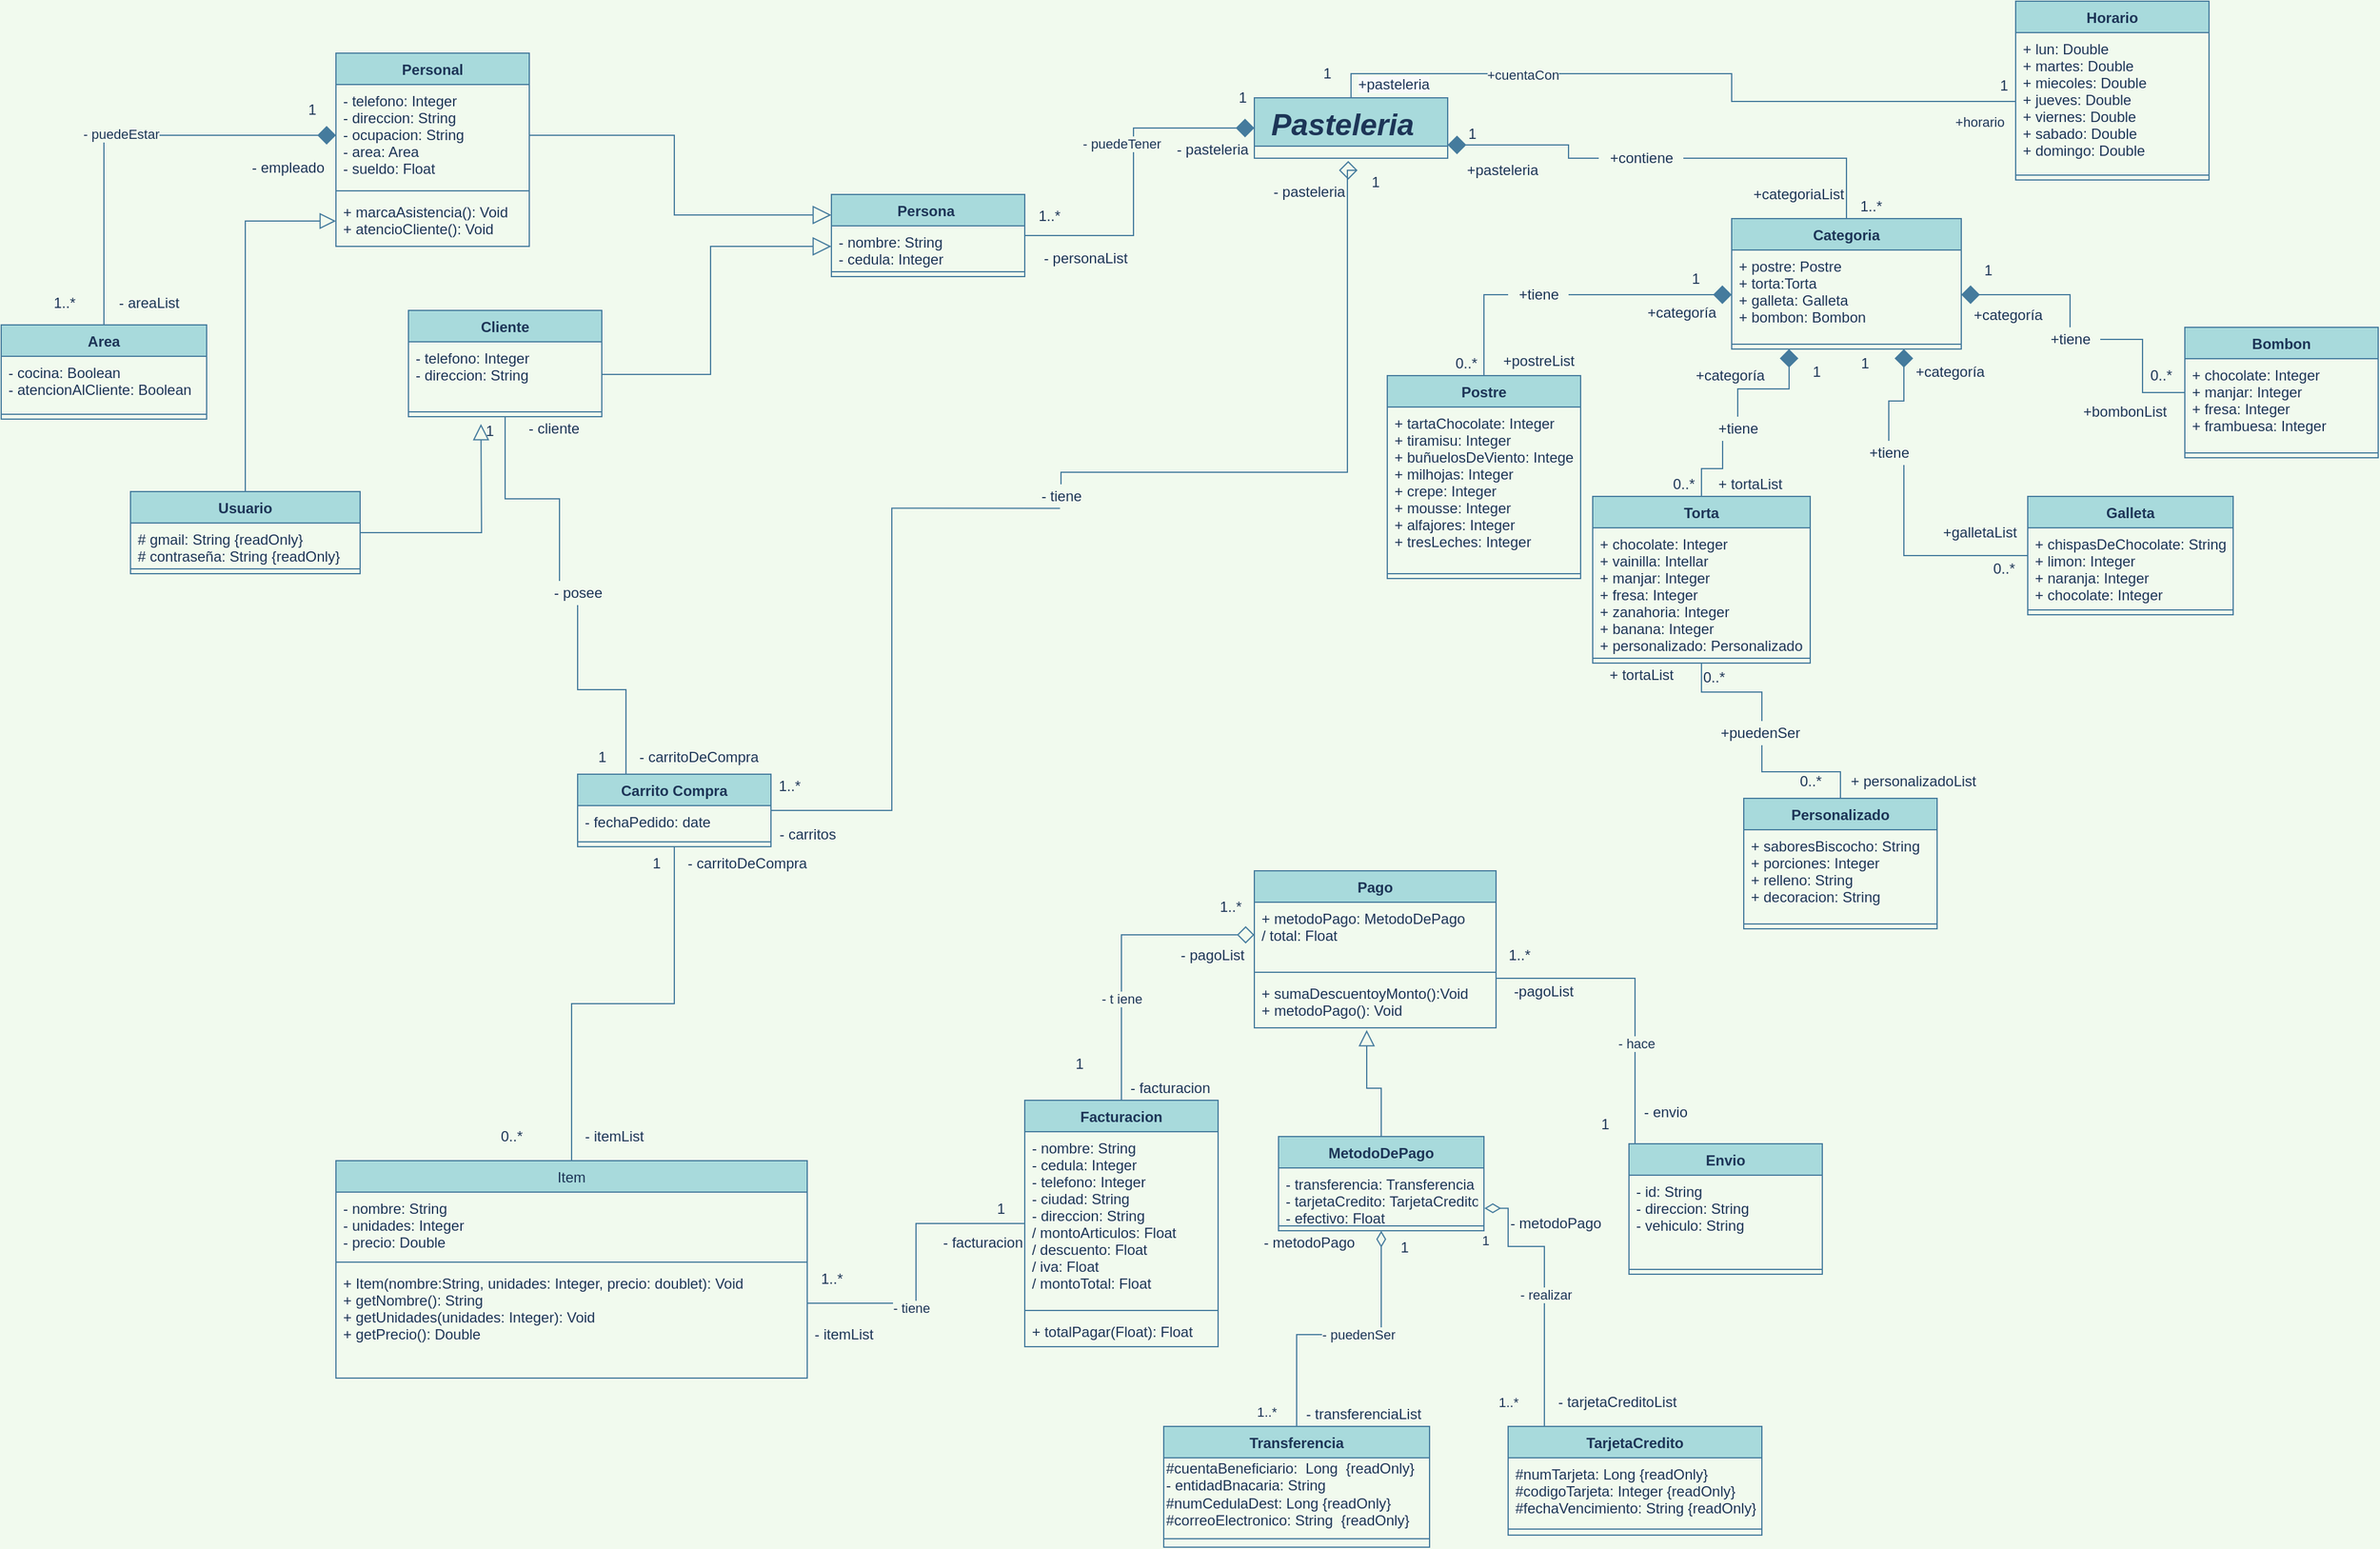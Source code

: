 <mxfile version="18.0.4" type="device"><diagram id="C5RBs43oDa-KdzZeNtuy" name="Page-1"><mxGraphModel dx="1857" dy="1810" grid="1" gridSize="10" guides="1" tooltips="1" connect="1" arrows="1" fold="1" page="1" pageScale="1" pageWidth="827" pageHeight="1169" background="#F1FAEE" math="0" shadow="0"><root><mxCell id="WIyWlLk6GJQsqaUBKTNV-0"/><mxCell id="WIyWlLk6GJQsqaUBKTNV-1" parent="WIyWlLk6GJQsqaUBKTNV-0"/><mxCell id="6YuBqk9wKXQxZ3KGiY8D-0" value="Pasteleria  " style="swimlane;fontStyle=3;align=center;verticalAlign=top;childLayout=stackLayout;horizontal=1;startSize=40;horizontalStack=0;resizeParent=1;resizeParentMax=0;resizeLast=0;collapsible=1;marginBottom=0;fontSize=25;fillColor=#A8DADC;strokeColor=#457B9D;fontColor=#1D3557;" parent="WIyWlLk6GJQsqaUBKTNV-1" vertex="1"><mxGeometry x="210" y="-1070" width="160" height="50" as="geometry"/></mxCell><mxCell id="6YuBqk9wKXQxZ3KGiY8D-8" value="Horario" style="swimlane;fontStyle=1;align=center;verticalAlign=top;childLayout=stackLayout;horizontal=1;startSize=26;horizontalStack=0;resizeParent=1;resizeParentMax=0;resizeLast=0;collapsible=1;marginBottom=0;fillColor=#A8DADC;strokeColor=#457B9D;fontColor=#1D3557;" parent="WIyWlLk6GJQsqaUBKTNV-1" vertex="1"><mxGeometry x="840" y="-1150" width="160" height="148" as="geometry"/></mxCell><mxCell id="6YuBqk9wKXQxZ3KGiY8D-9" value="+ lun: Double&#10;+ martes: Double&#10;+ miecoles: Double&#10;+ jueves: Double&#10;+ viernes: Double&#10;+ sabado: Double&#10;+ domingo: Double" style="text;strokeColor=none;fillColor=none;align=left;verticalAlign=top;spacingLeft=4;spacingRight=4;overflow=hidden;rotatable=0;points=[[0,0.5],[1,0.5]];portConstraint=eastwest;fontColor=#1D3557;" parent="6YuBqk9wKXQxZ3KGiY8D-8" vertex="1"><mxGeometry y="26" width="160" height="114" as="geometry"/></mxCell><mxCell id="6YuBqk9wKXQxZ3KGiY8D-10" value="" style="line;strokeWidth=1;fillColor=none;align=left;verticalAlign=middle;spacingTop=-1;spacingLeft=3;spacingRight=3;rotatable=0;labelPosition=right;points=[];portConstraint=eastwest;strokeColor=#457B9D;fontColor=#1D3557;labelBackgroundColor=#F1FAEE;" parent="6YuBqk9wKXQxZ3KGiY8D-8" vertex="1"><mxGeometry y="140" width="160" height="8" as="geometry"/></mxCell><mxCell id="7PNgMx0jYDnq-lh8pKrb-29" style="edgeStyle=orthogonalEdgeStyle;rounded=0;orthogonalLoop=1;jettySize=auto;html=1;entryX=0;entryY=0.5;entryDx=0;entryDy=0;endArrow=diamond;endFill=1;endSize=13;strokeColor=#457B9D;fontColor=#1D3557;labelBackgroundColor=#F1FAEE;" parent="WIyWlLk6GJQsqaUBKTNV-1" source="6YuBqk9wKXQxZ3KGiY8D-11" target="6YuBqk9wKXQxZ3KGiY8D-0" edge="1"><mxGeometry relative="1" as="geometry"><mxPoint x="210" y="-1031" as="targetPoint"/></mxGeometry></mxCell><mxCell id="7PNgMx0jYDnq-lh8pKrb-97" value="- puedeTener" style="edgeLabel;html=1;align=center;verticalAlign=middle;resizable=0;points=[];fontColor=#1D3557;labelBackgroundColor=#F1FAEE;" parent="7PNgMx0jYDnq-lh8pKrb-29" vertex="1" connectable="0"><mxGeometry x="0.214" y="3" relative="1" as="geometry"><mxPoint x="-7.29" y="2.97" as="offset"/></mxGeometry></mxCell><mxCell id="6YuBqk9wKXQxZ3KGiY8D-11" value="Persona " style="swimlane;fontStyle=1;align=center;verticalAlign=top;childLayout=stackLayout;horizontal=1;startSize=26;horizontalStack=0;resizeParent=1;resizeParentMax=0;resizeLast=0;collapsible=1;marginBottom=0;fillColor=#A8DADC;strokeColor=#457B9D;fontColor=#1D3557;" parent="WIyWlLk6GJQsqaUBKTNV-1" vertex="1"><mxGeometry x="-140" y="-990" width="160" height="68" as="geometry"/></mxCell><mxCell id="6YuBqk9wKXQxZ3KGiY8D-12" value="- nombre: String &#10;- cedula: Integer" style="text;strokeColor=none;fillColor=none;align=left;verticalAlign=top;spacingLeft=4;spacingRight=4;overflow=hidden;rotatable=0;points=[[0,0.5],[1,0.5]];portConstraint=eastwest;fontColor=#1D3557;" parent="6YuBqk9wKXQxZ3KGiY8D-11" vertex="1"><mxGeometry y="26" width="160" height="34" as="geometry"/></mxCell><mxCell id="6YuBqk9wKXQxZ3KGiY8D-13" value="" style="line;strokeWidth=1;fillColor=none;align=left;verticalAlign=middle;spacingTop=-1;spacingLeft=3;spacingRight=3;rotatable=0;labelPosition=right;points=[];portConstraint=eastwest;strokeColor=#457B9D;fontColor=#1D3557;labelBackgroundColor=#F1FAEE;" parent="6YuBqk9wKXQxZ3KGiY8D-11" vertex="1"><mxGeometry y="60" width="160" height="8" as="geometry"/></mxCell><mxCell id="6YuBqk9wKXQxZ3KGiY8D-14" value="Cliente" style="swimlane;fontStyle=1;align=center;verticalAlign=top;childLayout=stackLayout;horizontal=1;startSize=26;horizontalStack=0;resizeParent=1;resizeParentMax=0;resizeLast=0;collapsible=1;marginBottom=0;fillColor=#A8DADC;strokeColor=#457B9D;fontColor=#1D3557;" parent="WIyWlLk6GJQsqaUBKTNV-1" vertex="1"><mxGeometry x="-490" y="-894" width="160" height="88" as="geometry"/></mxCell><mxCell id="6YuBqk9wKXQxZ3KGiY8D-15" value="- telefono: Integer&#10;- direccion: String" style="text;strokeColor=none;fillColor=none;align=left;verticalAlign=top;spacingLeft=4;spacingRight=4;overflow=hidden;rotatable=0;points=[[0,0.5],[1,0.5]];portConstraint=eastwest;fontColor=#1D3557;" parent="6YuBqk9wKXQxZ3KGiY8D-14" vertex="1"><mxGeometry y="26" width="160" height="54" as="geometry"/></mxCell><mxCell id="6YuBqk9wKXQxZ3KGiY8D-16" value="" style="line;strokeWidth=1;fillColor=none;align=left;verticalAlign=middle;spacingTop=-1;spacingLeft=3;spacingRight=3;rotatable=0;labelPosition=right;points=[];portConstraint=eastwest;strokeColor=#457B9D;fontColor=#1D3557;labelBackgroundColor=#F1FAEE;" parent="6YuBqk9wKXQxZ3KGiY8D-14" vertex="1"><mxGeometry y="80" width="160" height="8" as="geometry"/></mxCell><mxCell id="6YuBqk9wKXQxZ3KGiY8D-17" value="Personal" style="swimlane;fontStyle=1;align=center;verticalAlign=top;childLayout=stackLayout;horizontal=1;startSize=26;horizontalStack=0;resizeParent=1;resizeParentMax=0;resizeLast=0;collapsible=1;marginBottom=0;fillColor=#A8DADC;strokeColor=#457B9D;fontColor=#1D3557;" parent="WIyWlLk6GJQsqaUBKTNV-1" vertex="1"><mxGeometry x="-550" y="-1107" width="160" height="160" as="geometry"/></mxCell><mxCell id="6YuBqk9wKXQxZ3KGiY8D-18" value="- telefono: Integer&#10;- direccion: String&#10;- ocupacion: String&#10;- area: Area&#10;- sueldo: Float" style="text;strokeColor=none;fillColor=none;align=left;verticalAlign=top;spacingLeft=4;spacingRight=4;overflow=hidden;rotatable=0;points=[[0,0.5],[1,0.5]];portConstraint=eastwest;fontColor=#1D3557;" parent="6YuBqk9wKXQxZ3KGiY8D-17" vertex="1"><mxGeometry y="26" width="160" height="84" as="geometry"/></mxCell><mxCell id="6YuBqk9wKXQxZ3KGiY8D-19" value="" style="line;strokeWidth=1;fillColor=none;align=left;verticalAlign=middle;spacingTop=-1;spacingLeft=3;spacingRight=3;rotatable=0;labelPosition=right;points=[];portConstraint=eastwest;strokeColor=#457B9D;fontColor=#1D3557;labelBackgroundColor=#F1FAEE;" parent="6YuBqk9wKXQxZ3KGiY8D-17" vertex="1"><mxGeometry y="110" width="160" height="8" as="geometry"/></mxCell><mxCell id="6YuBqk9wKXQxZ3KGiY8D-20" value="+ marcaAsistencia(): Void&#10;+ atencioCliente(): Void&#10;" style="text;strokeColor=none;fillColor=none;align=left;verticalAlign=top;spacingLeft=4;spacingRight=4;overflow=hidden;rotatable=0;points=[[0,0.5],[1,0.5]];portConstraint=eastwest;fontColor=#1D3557;" parent="6YuBqk9wKXQxZ3KGiY8D-17" vertex="1"><mxGeometry y="118" width="160" height="42" as="geometry"/></mxCell><mxCell id="7PNgMx0jYDnq-lh8pKrb-46" style="edgeStyle=orthogonalEdgeStyle;rounded=0;orthogonalLoop=1;jettySize=auto;html=1;entryX=1;entryY=0.5;entryDx=0;entryDy=0;endArrow=none;endFill=0;endSize=12;strokeColor=#457B9D;fontColor=#1D3557;labelBackgroundColor=#F1FAEE;" parent="WIyWlLk6GJQsqaUBKTNV-1" source="6YuBqk9wKXQxZ3KGiY8D-29" target="7PNgMx0jYDnq-lh8pKrb-3" edge="1"><mxGeometry relative="1" as="geometry"/></mxCell><mxCell id="7PNgMx0jYDnq-lh8pKrb-135" value="- tiene" style="edgeLabel;html=1;align=center;verticalAlign=middle;resizable=0;points=[];fontColor=#1D3557;labelBackgroundColor=#F1FAEE;" parent="7PNgMx0jYDnq-lh8pKrb-46" vertex="1" connectable="0"><mxGeometry x="0.301" y="4" relative="1" as="geometry"><mxPoint as="offset"/></mxGeometry></mxCell><mxCell id="7PNgMx0jYDnq-lh8pKrb-125" style="edgeStyle=orthogonalEdgeStyle;rounded=0;orthogonalLoop=1;jettySize=auto;html=1;endArrow=diamond;endFill=0;endSize=12;strokeColor=#457B9D;fontColor=#1D3557;labelBackgroundColor=#F1FAEE;" parent="WIyWlLk6GJQsqaUBKTNV-1" source="6YuBqk9wKXQxZ3KGiY8D-29" target="6YuBqk9wKXQxZ3KGiY8D-34" edge="1"><mxGeometry relative="1" as="geometry"/></mxCell><mxCell id="7PNgMx0jYDnq-lh8pKrb-130" value="- t iene" style="edgeLabel;html=1;align=center;verticalAlign=middle;resizable=0;points=[];fontColor=#1D3557;labelBackgroundColor=#F1FAEE;" parent="7PNgMx0jYDnq-lh8pKrb-125" vertex="1" connectable="0"><mxGeometry x="-0.315" relative="1" as="geometry"><mxPoint as="offset"/></mxGeometry></mxCell><mxCell id="6YuBqk9wKXQxZ3KGiY8D-29" value="Facturacion" style="swimlane;fontStyle=1;align=center;verticalAlign=top;childLayout=stackLayout;horizontal=1;startSize=26;horizontalStack=0;resizeParent=1;resizeParentMax=0;resizeLast=0;collapsible=1;marginBottom=0;fillColor=#A8DADC;strokeColor=#457B9D;fontColor=#1D3557;" parent="WIyWlLk6GJQsqaUBKTNV-1" vertex="1"><mxGeometry x="20" y="-240" width="160" height="204" as="geometry"/></mxCell><mxCell id="6YuBqk9wKXQxZ3KGiY8D-30" value="- nombre: String &#10;- cedula: Integer&#10;- telefono: Integer &#10;- ciudad: String &#10;- direccion: String &#10;/ montoArticulos: Float&#10;/ descuento: Float&#10;/ iva: Float&#10;/ montoTotal: Float" style="text;strokeColor=none;fillColor=none;align=left;verticalAlign=top;spacingLeft=4;spacingRight=4;overflow=hidden;rotatable=0;points=[[0,0.5],[1,0.5]];portConstraint=eastwest;fontColor=#1D3557;" parent="6YuBqk9wKXQxZ3KGiY8D-29" vertex="1"><mxGeometry y="26" width="160" height="144" as="geometry"/></mxCell><mxCell id="6YuBqk9wKXQxZ3KGiY8D-31" value="" style="line;strokeWidth=1;fillColor=none;align=left;verticalAlign=middle;spacingTop=-1;spacingLeft=3;spacingRight=3;rotatable=0;labelPosition=right;points=[];portConstraint=eastwest;strokeColor=#457B9D;fontColor=#1D3557;labelBackgroundColor=#F1FAEE;" parent="6YuBqk9wKXQxZ3KGiY8D-29" vertex="1"><mxGeometry y="170" width="160" height="8" as="geometry"/></mxCell><mxCell id="6YuBqk9wKXQxZ3KGiY8D-32" value="+ totalPagar(Float): Float" style="text;strokeColor=none;fillColor=none;align=left;verticalAlign=top;spacingLeft=4;spacingRight=4;overflow=hidden;rotatable=0;points=[[0,0.5],[1,0.5]];portConstraint=eastwest;fontColor=#1D3557;" parent="6YuBqk9wKXQxZ3KGiY8D-29" vertex="1"><mxGeometry y="178" width="160" height="26" as="geometry"/></mxCell><mxCell id="7PNgMx0jYDnq-lh8pKrb-119" style="edgeStyle=orthogonalEdgeStyle;rounded=0;orthogonalLoop=1;jettySize=auto;html=1;entryX=0.5;entryY=0;entryDx=0;entryDy=0;endArrow=none;endFill=0;endSize=12;strokeColor=#457B9D;fontColor=#1D3557;labelBackgroundColor=#F1FAEE;" parent="WIyWlLk6GJQsqaUBKTNV-1" source="6YuBqk9wKXQxZ3KGiY8D-33" target="7PNgMx0jYDnq-lh8pKrb-20" edge="1"><mxGeometry relative="1" as="geometry"><Array as="points"><mxPoint x="525" y="-341"/></Array></mxGeometry></mxCell><mxCell id="7PNgMx0jYDnq-lh8pKrb-124" value="- hace" style="edgeLabel;html=1;align=center;verticalAlign=middle;resizable=0;points=[];fontColor=#1D3557;labelBackgroundColor=#F1FAEE;" parent="7PNgMx0jYDnq-lh8pKrb-119" vertex="1" connectable="0"><mxGeometry x="0.031" y="1" relative="1" as="geometry"><mxPoint as="offset"/></mxGeometry></mxCell><mxCell id="6YuBqk9wKXQxZ3KGiY8D-33" value="Pago" style="swimlane;fontStyle=1;align=center;verticalAlign=top;childLayout=stackLayout;horizontal=1;startSize=26;horizontalStack=0;resizeParent=1;resizeParentMax=0;resizeLast=0;collapsible=1;marginBottom=0;fillColor=#A8DADC;strokeColor=#457B9D;fontColor=#1D3557;" parent="WIyWlLk6GJQsqaUBKTNV-1" vertex="1"><mxGeometry x="210" y="-430" width="200" height="130" as="geometry"/></mxCell><mxCell id="6YuBqk9wKXQxZ3KGiY8D-34" value="+ metodoPago: MetodoDePago&#10;/ total: Float" style="text;strokeColor=none;fillColor=none;align=left;verticalAlign=top;spacingLeft=4;spacingRight=4;overflow=hidden;rotatable=0;points=[[0,0.5],[1,0.5]];portConstraint=eastwest;fontColor=#1D3557;" parent="6YuBqk9wKXQxZ3KGiY8D-33" vertex="1"><mxGeometry y="26" width="200" height="54" as="geometry"/></mxCell><mxCell id="6YuBqk9wKXQxZ3KGiY8D-35" value="" style="line;strokeWidth=1;fillColor=none;align=left;verticalAlign=middle;spacingTop=-1;spacingLeft=3;spacingRight=3;rotatable=0;labelPosition=right;points=[];portConstraint=eastwest;strokeColor=#457B9D;fontColor=#1D3557;labelBackgroundColor=#F1FAEE;" parent="6YuBqk9wKXQxZ3KGiY8D-33" vertex="1"><mxGeometry y="80" width="200" height="8" as="geometry"/></mxCell><mxCell id="6YuBqk9wKXQxZ3KGiY8D-36" value="+ sumaDescuentoyMonto():Void&#10;+ metodoPago(): Void" style="text;strokeColor=none;fillColor=none;align=left;verticalAlign=top;spacingLeft=4;spacingRight=4;overflow=hidden;rotatable=0;points=[[0,0.5],[1,0.5]];portConstraint=eastwest;fontColor=#1D3557;" parent="6YuBqk9wKXQxZ3KGiY8D-33" vertex="1"><mxGeometry y="88" width="200" height="42" as="geometry"/></mxCell><mxCell id="gVaxilRsUqc_m8-w-6P7-37" style="edgeStyle=orthogonalEdgeStyle;rounded=0;orthogonalLoop=1;jettySize=auto;html=1;entryX=0;entryY=0.5;entryDx=0;entryDy=0;endArrow=block;endFill=0;endSize=11;strokeColor=#457B9D;fontColor=#1D3557;labelBackgroundColor=#F1FAEE;" parent="WIyWlLk6GJQsqaUBKTNV-1" source="6YuBqk9wKXQxZ3KGiY8D-37" target="6YuBqk9wKXQxZ3KGiY8D-20" edge="1"><mxGeometry relative="1" as="geometry"/></mxCell><mxCell id="gVaxilRsUqc_m8-w-6P7-40" style="edgeStyle=orthogonalEdgeStyle;rounded=0;orthogonalLoop=1;jettySize=auto;html=1;endArrow=block;endFill=0;endSize=11;strokeColor=#457B9D;fontColor=#1D3557;labelBackgroundColor=#F1FAEE;" parent="WIyWlLk6GJQsqaUBKTNV-1" source="6YuBqk9wKXQxZ3KGiY8D-37" edge="1"><mxGeometry relative="1" as="geometry"><mxPoint x="-430" y="-800" as="targetPoint"/></mxGeometry></mxCell><mxCell id="6YuBqk9wKXQxZ3KGiY8D-37" value="Usuario" style="swimlane;fontStyle=1;align=center;verticalAlign=top;childLayout=stackLayout;horizontal=1;startSize=26;horizontalStack=0;resizeParent=1;resizeParentMax=0;resizeLast=0;collapsible=1;marginBottom=0;fillColor=#A8DADC;strokeColor=#457B9D;fontColor=#1D3557;" parent="WIyWlLk6GJQsqaUBKTNV-1" vertex="1"><mxGeometry x="-720" y="-744" width="190" height="68" as="geometry"/></mxCell><mxCell id="6YuBqk9wKXQxZ3KGiY8D-38" value="# gmail: String {readOnly} &#10;# contraseña: String {readOnly}" style="text;strokeColor=none;fillColor=none;align=left;verticalAlign=top;spacingLeft=4;spacingRight=4;overflow=hidden;rotatable=0;points=[[0,0.5],[1,0.5]];portConstraint=eastwest;fontColor=#1D3557;" parent="6YuBqk9wKXQxZ3KGiY8D-37" vertex="1"><mxGeometry y="26" width="190" height="34" as="geometry"/></mxCell><mxCell id="6YuBqk9wKXQxZ3KGiY8D-39" value="" style="line;strokeWidth=1;fillColor=none;align=left;verticalAlign=middle;spacingTop=-1;spacingLeft=3;spacingRight=3;rotatable=0;labelPosition=right;points=[];portConstraint=eastwest;strokeColor=#457B9D;fontColor=#1D3557;labelBackgroundColor=#F1FAEE;" parent="6YuBqk9wKXQxZ3KGiY8D-37" vertex="1"><mxGeometry y="60" width="190" height="8" as="geometry"/></mxCell><mxCell id="7PNgMx0jYDnq-lh8pKrb-34" style="edgeStyle=orthogonalEdgeStyle;rounded=0;orthogonalLoop=1;jettySize=auto;html=1;entryX=0;entryY=0.5;entryDx=0;entryDy=0;endArrow=diamond;endFill=1;endSize=13;strokeColor=#457B9D;fontColor=#1D3557;labelBackgroundColor=#F1FAEE;" parent="WIyWlLk6GJQsqaUBKTNV-1" source="6YuBqk9wKXQxZ3KGiY8D-41" target="6YuBqk9wKXQxZ3KGiY8D-18" edge="1"><mxGeometry relative="1" as="geometry"/></mxCell><mxCell id="7PNgMx0jYDnq-lh8pKrb-93" value="- puedeEstar" style="edgeLabel;html=1;align=center;verticalAlign=middle;resizable=0;points=[];fontColor=#1D3557;labelBackgroundColor=#F1FAEE;" parent="7PNgMx0jYDnq-lh8pKrb-34" vertex="1" connectable="0"><mxGeometry x="-0.021" y="1" relative="1" as="geometry"><mxPoint as="offset"/></mxGeometry></mxCell><mxCell id="6YuBqk9wKXQxZ3KGiY8D-41" value="Area" style="swimlane;fontStyle=1;align=center;verticalAlign=top;childLayout=stackLayout;horizontal=1;startSize=26;horizontalStack=0;resizeParent=1;resizeParentMax=0;resizeLast=0;collapsible=1;marginBottom=0;fillColor=#A8DADC;strokeColor=#457B9D;fontColor=#1D3557;" parent="WIyWlLk6GJQsqaUBKTNV-1" vertex="1"><mxGeometry x="-827" y="-882" width="170" height="78" as="geometry"/></mxCell><mxCell id="6YuBqk9wKXQxZ3KGiY8D-42" value="- cocina: Boolean&#10;- atencionAlCliente: Boolean&#10;" style="text;strokeColor=none;fillColor=none;align=left;verticalAlign=top;spacingLeft=4;spacingRight=4;overflow=hidden;rotatable=0;points=[[0,0.5],[1,0.5]];portConstraint=eastwest;fontColor=#1D3557;" parent="6YuBqk9wKXQxZ3KGiY8D-41" vertex="1"><mxGeometry y="26" width="170" height="44" as="geometry"/></mxCell><mxCell id="6YuBqk9wKXQxZ3KGiY8D-43" value="" style="line;strokeWidth=1;fillColor=none;align=left;verticalAlign=middle;spacingTop=-1;spacingLeft=3;spacingRight=3;rotatable=0;labelPosition=right;points=[];portConstraint=eastwest;strokeColor=#457B9D;fontColor=#1D3557;labelBackgroundColor=#F1FAEE;" parent="6YuBqk9wKXQxZ3KGiY8D-41" vertex="1"><mxGeometry y="70" width="170" height="8" as="geometry"/></mxCell><mxCell id="7PNgMx0jYDnq-lh8pKrb-35" style="edgeStyle=orthogonalEdgeStyle;rounded=0;orthogonalLoop=1;jettySize=auto;html=1;entryX=1;entryY=0.5;entryDx=0;entryDy=0;endArrow=diamond;endFill=1;endSize=13;strokeColor=#457B9D;fontColor=#1D3557;labelBackgroundColor=#F1FAEE;" parent="WIyWlLk6GJQsqaUBKTNV-1" source="7PNgMx0jYDnq-lh8pKrb-52" edge="1"><mxGeometry relative="1" as="geometry"><Array as="points"><mxPoint x="470" y="-1020"/><mxPoint x="470" y="-1031"/></Array><mxPoint x="370" y="-1031" as="targetPoint"/></mxGeometry></mxCell><mxCell id="6YuBqk9wKXQxZ3KGiY8D-45" value="Categoria" style="swimlane;fontStyle=1;align=center;verticalAlign=top;childLayout=stackLayout;horizontal=1;startSize=26;horizontalStack=0;resizeParent=1;resizeParentMax=0;resizeLast=0;collapsible=1;marginBottom=0;fillColor=#A8DADC;strokeColor=#457B9D;fontColor=#1D3557;" parent="WIyWlLk6GJQsqaUBKTNV-1" vertex="1"><mxGeometry x="605" y="-970" width="190" height="108" as="geometry"/></mxCell><mxCell id="6YuBqk9wKXQxZ3KGiY8D-46" value="+ postre: Postre &#10;+ torta:Torta&#10;+ galleta: Galleta&#10;+ bombon: Bombon &#10;" style="text;strokeColor=none;fillColor=none;align=left;verticalAlign=top;spacingLeft=4;spacingRight=4;overflow=hidden;rotatable=0;points=[[0,0.5],[1,0.5]];portConstraint=eastwest;fontColor=#1D3557;" parent="6YuBqk9wKXQxZ3KGiY8D-45" vertex="1"><mxGeometry y="26" width="190" height="74" as="geometry"/></mxCell><mxCell id="6YuBqk9wKXQxZ3KGiY8D-47" value="" style="line;strokeWidth=1;fillColor=none;align=left;verticalAlign=middle;spacingTop=-1;spacingLeft=3;spacingRight=3;rotatable=0;labelPosition=right;points=[];portConstraint=eastwest;strokeColor=#457B9D;fontColor=#1D3557;labelBackgroundColor=#F1FAEE;" parent="6YuBqk9wKXQxZ3KGiY8D-45" vertex="1"><mxGeometry y="100" width="190" height="8" as="geometry"/></mxCell><mxCell id="7PNgMx0jYDnq-lh8pKrb-36" style="edgeStyle=orthogonalEdgeStyle;rounded=0;orthogonalLoop=1;jettySize=auto;html=1;entryX=0;entryY=0.5;entryDx=0;entryDy=0;endArrow=diamond;endFill=1;endSize=13;strokeColor=#457B9D;fontColor=#1D3557;labelBackgroundColor=#F1FAEE;" parent="WIyWlLk6GJQsqaUBKTNV-1" source="7PNgMx0jYDnq-lh8pKrb-60" target="6YuBqk9wKXQxZ3KGiY8D-46" edge="1"><mxGeometry relative="1" as="geometry"/></mxCell><mxCell id="6YuBqk9wKXQxZ3KGiY8D-49" value="Postre" style="swimlane;fontStyle=1;align=center;verticalAlign=top;childLayout=stackLayout;horizontal=1;startSize=26;horizontalStack=0;resizeParent=1;resizeParentMax=0;resizeLast=0;collapsible=1;marginBottom=0;fillColor=#A8DADC;strokeColor=#457B9D;fontColor=#1D3557;" parent="WIyWlLk6GJQsqaUBKTNV-1" vertex="1"><mxGeometry x="320" y="-840" width="160" height="168" as="geometry"/></mxCell><mxCell id="6YuBqk9wKXQxZ3KGiY8D-50" value="+ tartaChocolate: Integer&#10;+ tiramisu: Integer&#10;+ buñuelosDeViento: Integer&#10;+ milhojas: Integer&#10;+ crepe: Integer&#10;+ mousse: Integer&#10;+ alfajores: Integer&#10;+ tresLeches: Integer" style="text;strokeColor=none;fillColor=none;align=left;verticalAlign=top;spacingLeft=4;spacingRight=4;overflow=hidden;rotatable=0;points=[[0,0.5],[1,0.5]];portConstraint=eastwest;fontColor=#1D3557;" parent="6YuBqk9wKXQxZ3KGiY8D-49" vertex="1"><mxGeometry y="26" width="160" height="134" as="geometry"/></mxCell><mxCell id="6YuBqk9wKXQxZ3KGiY8D-51" value="" style="line;strokeWidth=1;fillColor=none;align=left;verticalAlign=middle;spacingTop=-1;spacingLeft=3;spacingRight=3;rotatable=0;labelPosition=right;points=[];portConstraint=eastwest;strokeColor=#457B9D;fontColor=#1D3557;labelBackgroundColor=#F1FAEE;" parent="6YuBqk9wKXQxZ3KGiY8D-49" vertex="1"><mxGeometry y="160" width="160" height="8" as="geometry"/></mxCell><mxCell id="7PNgMx0jYDnq-lh8pKrb-37" style="edgeStyle=orthogonalEdgeStyle;rounded=0;orthogonalLoop=1;jettySize=auto;html=1;endArrow=diamond;endFill=1;endSize=13;entryX=0.25;entryY=1;entryDx=0;entryDy=0;strokeColor=#457B9D;fontColor=#1D3557;labelBackgroundColor=#F1FAEE;" parent="WIyWlLk6GJQsqaUBKTNV-1" source="7PNgMx0jYDnq-lh8pKrb-65" target="6YuBqk9wKXQxZ3KGiY8D-45" edge="1"><mxGeometry relative="1" as="geometry"><mxPoint x="605" y="-893" as="targetPoint"/></mxGeometry></mxCell><mxCell id="6YuBqk9wKXQxZ3KGiY8D-53" value="Torta" style="swimlane;fontStyle=1;align=center;verticalAlign=top;childLayout=stackLayout;horizontal=1;startSize=26;horizontalStack=0;resizeParent=1;resizeParentMax=0;resizeLast=0;collapsible=1;marginBottom=0;fillColor=#A8DADC;strokeColor=#457B9D;fontColor=#1D3557;" parent="WIyWlLk6GJQsqaUBKTNV-1" vertex="1"><mxGeometry x="490" y="-740" width="180" height="138" as="geometry"/></mxCell><mxCell id="6YuBqk9wKXQxZ3KGiY8D-54" value="+ chocolate: Integer&#10;+ vainilla: Intellar &#10;+ manjar: Integer &#10;+ fresa: Integer&#10;+ zanahoria: Integer&#10;+ banana: Integer&#10;+ personalizado: Personalizado&#10;" style="text;strokeColor=none;fillColor=none;align=left;verticalAlign=top;spacingLeft=4;spacingRight=4;overflow=hidden;rotatable=0;points=[[0,0.5],[1,0.5]];portConstraint=eastwest;fontColor=#1D3557;" parent="6YuBqk9wKXQxZ3KGiY8D-53" vertex="1"><mxGeometry y="26" width="180" height="104" as="geometry"/></mxCell><mxCell id="6YuBqk9wKXQxZ3KGiY8D-55" value="" style="line;strokeWidth=1;fillColor=none;align=left;verticalAlign=middle;spacingTop=-1;spacingLeft=3;spacingRight=3;rotatable=0;labelPosition=right;points=[];portConstraint=eastwest;strokeColor=#457B9D;fontColor=#1D3557;labelBackgroundColor=#F1FAEE;" parent="6YuBqk9wKXQxZ3KGiY8D-53" vertex="1"><mxGeometry y="130" width="180" height="8" as="geometry"/></mxCell><mxCell id="7PNgMx0jYDnq-lh8pKrb-40" style="edgeStyle=orthogonalEdgeStyle;rounded=0;orthogonalLoop=1;jettySize=auto;html=1;entryX=0.5;entryY=1;entryDx=0;entryDy=0;endArrow=none;endFill=0;endSize=13;strokeColor=#457B9D;fontColor=#1D3557;labelBackgroundColor=#F1FAEE;" parent="WIyWlLk6GJQsqaUBKTNV-1" source="7PNgMx0jYDnq-lh8pKrb-73" target="6YuBqk9wKXQxZ3KGiY8D-53" edge="1"><mxGeometry relative="1" as="geometry"/></mxCell><mxCell id="6YuBqk9wKXQxZ3KGiY8D-57" value="Personalizado" style="swimlane;fontStyle=1;align=center;verticalAlign=top;childLayout=stackLayout;horizontal=1;startSize=26;horizontalStack=0;resizeParent=1;resizeParentMax=0;resizeLast=0;collapsible=1;marginBottom=0;fillColor=#A8DADC;strokeColor=#457B9D;fontColor=#1D3557;" parent="WIyWlLk6GJQsqaUBKTNV-1" vertex="1"><mxGeometry x="615" y="-490" width="160" height="108" as="geometry"/></mxCell><mxCell id="6YuBqk9wKXQxZ3KGiY8D-58" value="+ saboresBiscocho: String &#10;+ porciones: Integer &#10;+ relleno: String &#10;+ decoracion: String &#10;" style="text;strokeColor=none;fillColor=none;align=left;verticalAlign=top;spacingLeft=4;spacingRight=4;overflow=hidden;rotatable=0;points=[[0,0.5],[1,0.5]];portConstraint=eastwest;fontColor=#1D3557;" parent="6YuBqk9wKXQxZ3KGiY8D-57" vertex="1"><mxGeometry y="26" width="160" height="74" as="geometry"/></mxCell><mxCell id="6YuBqk9wKXQxZ3KGiY8D-59" value="" style="line;strokeWidth=1;fillColor=none;align=left;verticalAlign=middle;spacingTop=-1;spacingLeft=3;spacingRight=3;rotatable=0;labelPosition=right;points=[];portConstraint=eastwest;strokeColor=#457B9D;fontColor=#1D3557;labelBackgroundColor=#F1FAEE;" parent="6YuBqk9wKXQxZ3KGiY8D-57" vertex="1"><mxGeometry y="100" width="160" height="8" as="geometry"/></mxCell><mxCell id="7PNgMx0jYDnq-lh8pKrb-39" style="edgeStyle=orthogonalEdgeStyle;rounded=0;orthogonalLoop=1;jettySize=auto;html=1;entryX=0.75;entryY=1;entryDx=0;entryDy=0;endArrow=diamond;endFill=1;endSize=13;strokeColor=#457B9D;fontColor=#1D3557;labelBackgroundColor=#F1FAEE;" parent="WIyWlLk6GJQsqaUBKTNV-1" source="7PNgMx0jYDnq-lh8pKrb-69" target="6YuBqk9wKXQxZ3KGiY8D-45" edge="1"><mxGeometry relative="1" as="geometry"/></mxCell><mxCell id="6YuBqk9wKXQxZ3KGiY8D-61" value="Galleta" style="swimlane;fontStyle=1;align=center;verticalAlign=top;childLayout=stackLayout;horizontal=1;startSize=26;horizontalStack=0;resizeParent=1;resizeParentMax=0;resizeLast=0;collapsible=1;marginBottom=0;fillColor=#A8DADC;strokeColor=#457B9D;fontColor=#1D3557;" parent="WIyWlLk6GJQsqaUBKTNV-1" vertex="1"><mxGeometry x="850" y="-740" width="170" height="98" as="geometry"/></mxCell><mxCell id="6YuBqk9wKXQxZ3KGiY8D-62" value="+ chispasDeChocolate: String &#10;+ limon: Integer &#10;+ naranja: Integer &#10;+ chocolate: Integer " style="text;strokeColor=none;fillColor=none;align=left;verticalAlign=top;spacingLeft=4;spacingRight=4;overflow=hidden;rotatable=0;points=[[0,0.5],[1,0.5]];portConstraint=eastwest;fontColor=#1D3557;" parent="6YuBqk9wKXQxZ3KGiY8D-61" vertex="1"><mxGeometry y="26" width="170" height="64" as="geometry"/></mxCell><mxCell id="6YuBqk9wKXQxZ3KGiY8D-63" value="" style="line;strokeWidth=1;fillColor=none;align=left;verticalAlign=middle;spacingTop=-1;spacingLeft=3;spacingRight=3;rotatable=0;labelPosition=right;points=[];portConstraint=eastwest;strokeColor=#457B9D;fontColor=#1D3557;labelBackgroundColor=#F1FAEE;" parent="6YuBqk9wKXQxZ3KGiY8D-61" vertex="1"><mxGeometry y="90" width="170" height="8" as="geometry"/></mxCell><mxCell id="7PNgMx0jYDnq-lh8pKrb-38" style="edgeStyle=orthogonalEdgeStyle;rounded=0;orthogonalLoop=1;jettySize=auto;html=1;entryX=1;entryY=0.5;entryDx=0;entryDy=0;endArrow=diamond;endFill=1;endSize=13;strokeColor=#457B9D;fontColor=#1D3557;labelBackgroundColor=#F1FAEE;" parent="WIyWlLk6GJQsqaUBKTNV-1" source="7PNgMx0jYDnq-lh8pKrb-83" target="6YuBqk9wKXQxZ3KGiY8D-46" edge="1"><mxGeometry relative="1" as="geometry"><Array as="points"><mxPoint x="885" y="-907"/></Array></mxGeometry></mxCell><mxCell id="6YuBqk9wKXQxZ3KGiY8D-65" value="Bombon" style="swimlane;fontStyle=1;align=center;verticalAlign=top;childLayout=stackLayout;horizontal=1;startSize=26;horizontalStack=0;resizeParent=1;resizeParentMax=0;resizeLast=0;collapsible=1;marginBottom=0;fillColor=#A8DADC;strokeColor=#457B9D;fontColor=#1D3557;" parent="WIyWlLk6GJQsqaUBKTNV-1" vertex="1"><mxGeometry x="980" y="-880" width="160" height="108" as="geometry"/></mxCell><mxCell id="6YuBqk9wKXQxZ3KGiY8D-66" value="+ chocolate: Integer &#10;+ manjar: Integer &#10;+ fresa: Integer &#10;+ frambuesa: Integer &#10;" style="text;strokeColor=none;fillColor=none;align=left;verticalAlign=top;spacingLeft=4;spacingRight=4;overflow=hidden;rotatable=0;points=[[0,0.5],[1,0.5]];portConstraint=eastwest;fontColor=#1D3557;" parent="6YuBqk9wKXQxZ3KGiY8D-65" vertex="1"><mxGeometry y="26" width="160" height="74" as="geometry"/></mxCell><mxCell id="6YuBqk9wKXQxZ3KGiY8D-67" value="" style="line;strokeWidth=1;fillColor=none;align=left;verticalAlign=middle;spacingTop=-1;spacingLeft=3;spacingRight=3;rotatable=0;labelPosition=right;points=[];portConstraint=eastwest;strokeColor=#457B9D;fontColor=#1D3557;labelBackgroundColor=#F1FAEE;" parent="6YuBqk9wKXQxZ3KGiY8D-65" vertex="1"><mxGeometry y="100" width="160" height="8" as="geometry"/></mxCell><mxCell id="7PNgMx0jYDnq-lh8pKrb-113" style="edgeStyle=orthogonalEdgeStyle;rounded=0;orthogonalLoop=1;jettySize=auto;html=1;entryX=0.5;entryY=1;entryDx=0;entryDy=0;endArrow=none;endFill=0;endSize=12;strokeColor=#457B9D;fontColor=#1D3557;labelBackgroundColor=#F1FAEE;" parent="WIyWlLk6GJQsqaUBKTNV-1" source="7PNgMx0jYDnq-lh8pKrb-0" target="7PNgMx0jYDnq-lh8pKrb-24" edge="1"><mxGeometry relative="1" as="geometry"/></mxCell><mxCell id="7PNgMx0jYDnq-lh8pKrb-0" value="Item" style="swimlane;fontStyle=0;align=center;verticalAlign=top;childLayout=stackLayout;horizontal=1;startSize=26;horizontalStack=0;resizeParent=1;resizeLast=0;collapsible=1;marginBottom=0;rounded=0;shadow=0;strokeWidth=1;fillColor=#A8DADC;strokeColor=#457B9D;fontColor=#1D3557;" parent="WIyWlLk6GJQsqaUBKTNV-1" vertex="1"><mxGeometry x="-550" y="-190" width="390" height="180" as="geometry"><mxRectangle x="130" y="380" width="160" height="26" as="alternateBounds"/></mxGeometry></mxCell><mxCell id="7PNgMx0jYDnq-lh8pKrb-1" value="- nombre: String&#10;- unidades: Integer&#10;- precio: Double" style="text;align=left;verticalAlign=top;spacingLeft=4;spacingRight=4;overflow=hidden;rotatable=0;points=[[0,0.5],[1,0.5]];portConstraint=eastwest;rounded=0;shadow=0;html=0;fontColor=#1D3557;" parent="7PNgMx0jYDnq-lh8pKrb-0" vertex="1"><mxGeometry y="26" width="390" height="54" as="geometry"/></mxCell><mxCell id="7PNgMx0jYDnq-lh8pKrb-2" value="" style="line;html=1;strokeWidth=1;align=left;verticalAlign=middle;spacingTop=-1;spacingLeft=3;spacingRight=3;rotatable=0;labelPosition=right;points=[];portConstraint=eastwest;fillColor=#A8DADC;strokeColor=#457B9D;fontColor=#1D3557;labelBackgroundColor=#F1FAEE;" parent="7PNgMx0jYDnq-lh8pKrb-0" vertex="1"><mxGeometry y="80" width="390" height="8" as="geometry"/></mxCell><mxCell id="7PNgMx0jYDnq-lh8pKrb-3" value="+ Item(nombre:String, unidades: Integer, precio: doublet): Void&#10;+ getNombre(): String&#10;+ getUnidades(unidades: Integer): Void&#10;+ getPrecio(): Double" style="text;align=left;verticalAlign=top;spacingLeft=4;spacingRight=4;overflow=hidden;rotatable=0;points=[[0,0.5],[1,0.5]];portConstraint=eastwest;fontColor=#1D3557;" parent="7PNgMx0jYDnq-lh8pKrb-0" vertex="1"><mxGeometry y="88" width="390" height="60" as="geometry"/></mxCell><mxCell id="7PNgMx0jYDnq-lh8pKrb-20" value="Envio" style="swimlane;fontStyle=1;align=center;verticalAlign=top;childLayout=stackLayout;horizontal=1;startSize=26;horizontalStack=0;resizeParent=1;resizeParentMax=0;resizeLast=0;collapsible=1;marginBottom=0;fillColor=#A8DADC;strokeColor=#457B9D;fontColor=#1D3557;" parent="WIyWlLk6GJQsqaUBKTNV-1" vertex="1"><mxGeometry x="520" y="-204" width="160" height="108" as="geometry"/></mxCell><mxCell id="7PNgMx0jYDnq-lh8pKrb-21" value="- id: String&#10;- direccion: String&#10;- vehiculo: String" style="text;strokeColor=none;fillColor=none;align=left;verticalAlign=top;spacingLeft=4;spacingRight=4;overflow=hidden;rotatable=0;points=[[0,0.5],[1,0.5]];portConstraint=eastwest;fontColor=#1D3557;" parent="7PNgMx0jYDnq-lh8pKrb-20" vertex="1"><mxGeometry y="26" width="160" height="74" as="geometry"/></mxCell><mxCell id="7PNgMx0jYDnq-lh8pKrb-22" value="" style="line;strokeWidth=1;fillColor=none;align=left;verticalAlign=middle;spacingTop=-1;spacingLeft=3;spacingRight=3;rotatable=0;labelPosition=right;points=[];portConstraint=eastwest;strokeColor=#457B9D;fontColor=#1D3557;labelBackgroundColor=#F1FAEE;" parent="7PNgMx0jYDnq-lh8pKrb-20" vertex="1"><mxGeometry y="100" width="160" height="8" as="geometry"/></mxCell><mxCell id="7PNgMx0jYDnq-lh8pKrb-41" style="edgeStyle=orthogonalEdgeStyle;rounded=0;orthogonalLoop=1;jettySize=auto;html=1;endArrow=diamond;endFill=0;endSize=13;strokeColor=#457B9D;fontColor=#1D3557;labelBackgroundColor=#F1FAEE;" parent="WIyWlLk6GJQsqaUBKTNV-1" source="7PNgMx0jYDnq-lh8pKrb-99" edge="1"><mxGeometry relative="1" as="geometry"><Array as="points"><mxPoint x="50" y="-760"/><mxPoint x="287" y="-760"/></Array><mxPoint x="280" y="-1010" as="targetPoint"/></mxGeometry></mxCell><mxCell id="7PNgMx0jYDnq-lh8pKrb-42" style="edgeStyle=orthogonalEdgeStyle;rounded=0;orthogonalLoop=1;jettySize=auto;html=1;exitX=0.25;exitY=0;exitDx=0;exitDy=0;entryX=0.5;entryY=1;entryDx=0;entryDy=0;endArrow=none;endFill=0;endSize=13;strokeColor=#457B9D;fontColor=#1D3557;labelBackgroundColor=#F1FAEE;" parent="WIyWlLk6GJQsqaUBKTNV-1" source="7PNgMx0jYDnq-lh8pKrb-106" target="6YuBqk9wKXQxZ3KGiY8D-14" edge="1"><mxGeometry relative="1" as="geometry"/></mxCell><mxCell id="7PNgMx0jYDnq-lh8pKrb-24" value="Carrito Compra" style="swimlane;fontStyle=1;align=center;verticalAlign=top;childLayout=stackLayout;horizontal=1;startSize=26;horizontalStack=0;resizeParent=1;resizeParentMax=0;resizeLast=0;collapsible=1;marginBottom=0;fillColor=#A8DADC;strokeColor=#457B9D;fontColor=#1D3557;" parent="WIyWlLk6GJQsqaUBKTNV-1" vertex="1"><mxGeometry x="-350" y="-510" width="160" height="60" as="geometry"/></mxCell><mxCell id="7PNgMx0jYDnq-lh8pKrb-25" value="- fechaPedido: date" style="text;strokeColor=none;fillColor=none;align=left;verticalAlign=top;spacingLeft=4;spacingRight=4;overflow=hidden;rotatable=0;points=[[0,0.5],[1,0.5]];portConstraint=eastwest;fontColor=#1D3557;" parent="7PNgMx0jYDnq-lh8pKrb-24" vertex="1"><mxGeometry y="26" width="160" height="26" as="geometry"/></mxCell><mxCell id="7PNgMx0jYDnq-lh8pKrb-26" value="" style="line;strokeWidth=1;fillColor=none;align=left;verticalAlign=middle;spacingTop=-1;spacingLeft=3;spacingRight=3;rotatable=0;labelPosition=right;points=[];portConstraint=eastwest;strokeColor=#457B9D;fontColor=#1D3557;labelBackgroundColor=#F1FAEE;" parent="7PNgMx0jYDnq-lh8pKrb-24" vertex="1"><mxGeometry y="52" width="160" height="8" as="geometry"/></mxCell><mxCell id="7PNgMx0jYDnq-lh8pKrb-30" style="edgeStyle=orthogonalEdgeStyle;rounded=0;orthogonalLoop=1;jettySize=auto;html=1;entryX=0;entryY=0.5;entryDx=0;entryDy=0;endArrow=block;endFill=0;endSize=13;strokeColor=#457B9D;fontColor=#1D3557;labelBackgroundColor=#F1FAEE;" parent="WIyWlLk6GJQsqaUBKTNV-1" source="6YuBqk9wKXQxZ3KGiY8D-15" target="6YuBqk9wKXQxZ3KGiY8D-12" edge="1"><mxGeometry relative="1" as="geometry"/></mxCell><mxCell id="7PNgMx0jYDnq-lh8pKrb-33" style="edgeStyle=orthogonalEdgeStyle;rounded=0;orthogonalLoop=1;jettySize=auto;html=1;entryX=0;entryY=0.25;entryDx=0;entryDy=0;endArrow=block;endFill=0;endSize=13;strokeColor=#457B9D;fontColor=#1D3557;labelBackgroundColor=#F1FAEE;" parent="WIyWlLk6GJQsqaUBKTNV-1" source="6YuBqk9wKXQxZ3KGiY8D-18" target="6YuBqk9wKXQxZ3KGiY8D-11" edge="1"><mxGeometry relative="1" as="geometry"/></mxCell><mxCell id="7PNgMx0jYDnq-lh8pKrb-49" style="edgeStyle=orthogonalEdgeStyle;rounded=0;orthogonalLoop=1;jettySize=auto;html=1;entryX=0.5;entryY=0;entryDx=0;entryDy=0;endArrow=none;endFill=0;endSize=12;strokeColor=#457B9D;fontColor=#1D3557;labelBackgroundColor=#F1FAEE;" parent="WIyWlLk6GJQsqaUBKTNV-1" source="6YuBqk9wKXQxZ3KGiY8D-9" target="6YuBqk9wKXQxZ3KGiY8D-0" edge="1"><mxGeometry relative="1" as="geometry"/></mxCell><mxCell id="7PNgMx0jYDnq-lh8pKrb-78" value="+cuentaCon" style="edgeLabel;html=1;align=center;verticalAlign=middle;resizable=0;points=[];fontColor=#1D3557;labelBackgroundColor=#F1FAEE;" parent="7PNgMx0jYDnq-lh8pKrb-49" vertex="1" connectable="0"><mxGeometry x="0.455" y="1" relative="1" as="geometry"><mxPoint as="offset"/></mxGeometry></mxCell><mxCell id="7PNgMx0jYDnq-lh8pKrb-80" value="+horario" style="edgeLabel;html=1;align=center;verticalAlign=middle;resizable=0;points=[];fontColor=#1D3557;labelBackgroundColor=#F1FAEE;" parent="7PNgMx0jYDnq-lh8pKrb-49" vertex="1" connectable="0"><mxGeometry x="-0.805" y="-1" relative="1" as="geometry"><mxPoint x="27.65" y="18" as="offset"/></mxGeometry></mxCell><mxCell id="7PNgMx0jYDnq-lh8pKrb-50" value="1" style="text;html=1;align=center;verticalAlign=middle;resizable=0;points=[];autosize=1;fontColor=#1D3557;" parent="WIyWlLk6GJQsqaUBKTNV-1" vertex="1"><mxGeometry x="380" y="-1050" width="20" height="20" as="geometry"/></mxCell><mxCell id="7PNgMx0jYDnq-lh8pKrb-51" value="1..*" style="text;html=1;align=center;verticalAlign=middle;resizable=0;points=[];autosize=1;fontColor=#1D3557;" parent="WIyWlLk6GJQsqaUBKTNV-1" vertex="1"><mxGeometry x="705" y="-990" width="30" height="20" as="geometry"/></mxCell><mxCell id="7PNgMx0jYDnq-lh8pKrb-52" value="+contiene" style="text;html=1;align=center;verticalAlign=middle;resizable=0;points=[];autosize=1;fontColor=#1D3557;" parent="WIyWlLk6GJQsqaUBKTNV-1" vertex="1"><mxGeometry x="495" y="-1030" width="70" height="20" as="geometry"/></mxCell><mxCell id="7PNgMx0jYDnq-lh8pKrb-53" style="edgeStyle=orthogonalEdgeStyle;rounded=0;orthogonalLoop=1;jettySize=auto;html=1;entryX=1;entryY=0.5;entryDx=0;entryDy=0;endArrow=none;endFill=0;endSize=13;strokeColor=#457B9D;fontColor=#1D3557;labelBackgroundColor=#F1FAEE;" parent="WIyWlLk6GJQsqaUBKTNV-1" source="6YuBqk9wKXQxZ3KGiY8D-45" target="7PNgMx0jYDnq-lh8pKrb-52" edge="1"><mxGeometry relative="1" as="geometry"><mxPoint x="700.0" y="-970" as="sourcePoint"/><mxPoint x="370.0" y="-1031" as="targetPoint"/><Array as="points"><mxPoint x="700" y="-1020"/></Array></mxGeometry></mxCell><mxCell id="7PNgMx0jYDnq-lh8pKrb-54" value="+pasteleria" style="text;html=1;align=center;verticalAlign=middle;resizable=0;points=[];autosize=1;fontColor=#1D3557;" parent="WIyWlLk6GJQsqaUBKTNV-1" vertex="1"><mxGeometry x="380" y="-1020" width="70" height="20" as="geometry"/></mxCell><mxCell id="7PNgMx0jYDnq-lh8pKrb-55" value="+categoriaList" style="text;html=1;align=center;verticalAlign=middle;resizable=0;points=[];autosize=1;fontColor=#1D3557;" parent="WIyWlLk6GJQsqaUBKTNV-1" vertex="1"><mxGeometry x="615" y="-1000" width="90" height="20" as="geometry"/></mxCell><mxCell id="7PNgMx0jYDnq-lh8pKrb-56" value="1" style="text;html=1;align=center;verticalAlign=middle;resizable=0;points=[];autosize=1;fontColor=#1D3557;" parent="WIyWlLk6GJQsqaUBKTNV-1" vertex="1"><mxGeometry x="565" y="-930" width="20" height="20" as="geometry"/></mxCell><mxCell id="7PNgMx0jYDnq-lh8pKrb-57" value="0..*" style="text;html=1;align=center;verticalAlign=middle;resizable=0;points=[];autosize=1;fontColor=#1D3557;" parent="WIyWlLk6GJQsqaUBKTNV-1" vertex="1"><mxGeometry x="370" y="-860" width="30" height="20" as="geometry"/></mxCell><mxCell id="7PNgMx0jYDnq-lh8pKrb-58" value="+postreList" style="text;html=1;align=center;verticalAlign=middle;resizable=0;points=[];autosize=1;fontColor=#1D3557;" parent="WIyWlLk6GJQsqaUBKTNV-1" vertex="1"><mxGeometry x="410" y="-862" width="70" height="20" as="geometry"/></mxCell><mxCell id="7PNgMx0jYDnq-lh8pKrb-59" value="+categoría&amp;nbsp;" style="text;html=1;align=center;verticalAlign=middle;resizable=0;points=[];autosize=1;fontColor=#1D3557;" parent="WIyWlLk6GJQsqaUBKTNV-1" vertex="1"><mxGeometry x="525" y="-902" width="80" height="20" as="geometry"/></mxCell><mxCell id="7PNgMx0jYDnq-lh8pKrb-60" value="+tiene" style="text;html=1;align=center;verticalAlign=middle;resizable=0;points=[];autosize=1;fontColor=#1D3557;" parent="WIyWlLk6GJQsqaUBKTNV-1" vertex="1"><mxGeometry x="420" y="-917" width="50" height="20" as="geometry"/></mxCell><mxCell id="7PNgMx0jYDnq-lh8pKrb-61" style="edgeStyle=orthogonalEdgeStyle;rounded=0;orthogonalLoop=1;jettySize=auto;html=1;entryX=0;entryY=0.5;entryDx=0;entryDy=0;endArrow=none;endFill=0;endSize=13;strokeColor=#457B9D;fontColor=#1D3557;labelBackgroundColor=#F1FAEE;" parent="WIyWlLk6GJQsqaUBKTNV-1" source="6YuBqk9wKXQxZ3KGiY8D-49" target="7PNgMx0jYDnq-lh8pKrb-60" edge="1"><mxGeometry relative="1" as="geometry"><mxPoint x="400.0" y="-840" as="sourcePoint"/><mxPoint x="605.0" y="-907.0" as="targetPoint"/></mxGeometry></mxCell><mxCell id="7PNgMx0jYDnq-lh8pKrb-62" value="1" style="text;html=1;align=center;verticalAlign=middle;resizable=0;points=[];autosize=1;fontColor=#1D3557;" parent="WIyWlLk6GJQsqaUBKTNV-1" vertex="1"><mxGeometry x="665" y="-853" width="20" height="20" as="geometry"/></mxCell><mxCell id="7PNgMx0jYDnq-lh8pKrb-63" value="+categoría&amp;nbsp;" style="text;html=1;align=center;verticalAlign=middle;resizable=0;points=[];autosize=1;fontColor=#1D3557;" parent="WIyWlLk6GJQsqaUBKTNV-1" vertex="1"><mxGeometry x="565" y="-850" width="80" height="20" as="geometry"/></mxCell><mxCell id="7PNgMx0jYDnq-lh8pKrb-64" value="0..*" style="text;html=1;align=center;verticalAlign=middle;resizable=0;points=[];autosize=1;fontColor=#1D3557;" parent="WIyWlLk6GJQsqaUBKTNV-1" vertex="1"><mxGeometry x="550" y="-760" width="30" height="20" as="geometry"/></mxCell><mxCell id="7PNgMx0jYDnq-lh8pKrb-65" value="+tiene" style="text;html=1;align=center;verticalAlign=middle;resizable=0;points=[];autosize=1;fontColor=#1D3557;" parent="WIyWlLk6GJQsqaUBKTNV-1" vertex="1"><mxGeometry x="585" y="-806" width="50" height="20" as="geometry"/></mxCell><mxCell id="7PNgMx0jYDnq-lh8pKrb-66" style="edgeStyle=orthogonalEdgeStyle;rounded=0;orthogonalLoop=1;jettySize=auto;html=1;endArrow=none;endFill=0;endSize=13;entryX=0.25;entryY=1;entryDx=0;entryDy=0;strokeColor=#457B9D;fontColor=#1D3557;labelBackgroundColor=#F1FAEE;" parent="WIyWlLk6GJQsqaUBKTNV-1" source="6YuBqk9wKXQxZ3KGiY8D-53" target="7PNgMx0jYDnq-lh8pKrb-65" edge="1"><mxGeometry relative="1" as="geometry"><mxPoint x="652.5" y="-862" as="targetPoint"/><mxPoint x="580.0" y="-740" as="sourcePoint"/><Array as="points"><mxPoint x="580" y="-763"/><mxPoint x="598" y="-763"/></Array></mxGeometry></mxCell><mxCell id="7PNgMx0jYDnq-lh8pKrb-67" value="1" style="text;html=1;align=center;verticalAlign=middle;resizable=0;points=[];autosize=1;fontColor=#1D3557;" parent="WIyWlLk6GJQsqaUBKTNV-1" vertex="1"><mxGeometry x="705" y="-860" width="20" height="20" as="geometry"/></mxCell><mxCell id="7PNgMx0jYDnq-lh8pKrb-68" value="+categoría&amp;nbsp;" style="text;html=1;align=center;verticalAlign=middle;resizable=0;points=[];autosize=1;fontColor=#1D3557;" parent="WIyWlLk6GJQsqaUBKTNV-1" vertex="1"><mxGeometry x="747" y="-853" width="80" height="20" as="geometry"/></mxCell><mxCell id="7PNgMx0jYDnq-lh8pKrb-69" value="+tiene" style="text;html=1;align=center;verticalAlign=middle;resizable=0;points=[];autosize=1;fontColor=#1D3557;" parent="WIyWlLk6GJQsqaUBKTNV-1" vertex="1"><mxGeometry x="710" y="-786" width="50" height="20" as="geometry"/></mxCell><mxCell id="7PNgMx0jYDnq-lh8pKrb-70" style="edgeStyle=orthogonalEdgeStyle;rounded=0;orthogonalLoop=1;jettySize=auto;html=1;entryX=0.75;entryY=1;entryDx=0;entryDy=0;endArrow=none;endFill=0;endSize=13;strokeColor=#457B9D;fontColor=#1D3557;labelBackgroundColor=#F1FAEE;" parent="WIyWlLk6GJQsqaUBKTNV-1" source="6YuBqk9wKXQxZ3KGiY8D-61" target="7PNgMx0jYDnq-lh8pKrb-69" edge="1"><mxGeometry relative="1" as="geometry"><mxPoint x="850.0" y="-690.941" as="sourcePoint"/><mxPoint x="747.5" y="-862" as="targetPoint"/></mxGeometry></mxCell><mxCell id="7PNgMx0jYDnq-lh8pKrb-71" value="0..*" style="text;html=1;align=center;verticalAlign=middle;resizable=0;points=[];autosize=1;fontColor=#1D3557;" parent="WIyWlLk6GJQsqaUBKTNV-1" vertex="1"><mxGeometry x="815" y="-690" width="30" height="20" as="geometry"/></mxCell><mxCell id="7PNgMx0jYDnq-lh8pKrb-72" value="0..*" style="text;html=1;align=center;verticalAlign=middle;resizable=0;points=[];autosize=1;fontColor=#1D3557;" parent="WIyWlLk6GJQsqaUBKTNV-1" vertex="1"><mxGeometry x="575" y="-600" width="30" height="20" as="geometry"/></mxCell><mxCell id="7PNgMx0jYDnq-lh8pKrb-73" value="+puedenSer&amp;nbsp;" style="text;html=1;align=center;verticalAlign=middle;resizable=0;points=[];autosize=1;fontColor=#1D3557;" parent="WIyWlLk6GJQsqaUBKTNV-1" vertex="1"><mxGeometry x="590" y="-554" width="80" height="20" as="geometry"/></mxCell><mxCell id="7PNgMx0jYDnq-lh8pKrb-74" style="edgeStyle=orthogonalEdgeStyle;rounded=0;orthogonalLoop=1;jettySize=auto;html=1;entryX=0.5;entryY=1;entryDx=0;entryDy=0;endArrow=none;endFill=0;endSize=13;strokeColor=#457B9D;fontColor=#1D3557;labelBackgroundColor=#F1FAEE;" parent="WIyWlLk6GJQsqaUBKTNV-1" source="6YuBqk9wKXQxZ3KGiY8D-57" target="7PNgMx0jYDnq-lh8pKrb-73" edge="1"><mxGeometry relative="1" as="geometry"><mxPoint x="694.941" y="-490.0" as="sourcePoint"/><mxPoint x="580.0" y="-602" as="targetPoint"/></mxGeometry></mxCell><mxCell id="7PNgMx0jYDnq-lh8pKrb-75" value="0..*" style="text;html=1;align=center;verticalAlign=middle;resizable=0;points=[];autosize=1;fontColor=#1D3557;" parent="WIyWlLk6GJQsqaUBKTNV-1" vertex="1"><mxGeometry x="655" y="-514" width="30" height="20" as="geometry"/></mxCell><mxCell id="7PNgMx0jYDnq-lh8pKrb-76" value="1" style="text;html=1;align=center;verticalAlign=middle;resizable=0;points=[];autosize=1;fontColor=#1D3557;" parent="WIyWlLk6GJQsqaUBKTNV-1" vertex="1"><mxGeometry x="807" y="-937" width="20" height="20" as="geometry"/></mxCell><mxCell id="7PNgMx0jYDnq-lh8pKrb-77" value="1" style="text;html=1;align=center;verticalAlign=middle;resizable=0;points=[];autosize=1;fontColor=#1D3557;" parent="WIyWlLk6GJQsqaUBKTNV-1" vertex="1"><mxGeometry x="260" y="-1100" width="20" height="20" as="geometry"/></mxCell><mxCell id="7PNgMx0jYDnq-lh8pKrb-79" value="1" style="text;html=1;align=center;verticalAlign=middle;resizable=0;points=[];autosize=1;fontColor=#1D3557;" parent="WIyWlLk6GJQsqaUBKTNV-1" vertex="1"><mxGeometry x="820" y="-1090" width="20" height="20" as="geometry"/></mxCell><mxCell id="7PNgMx0jYDnq-lh8pKrb-81" value="+categoría&amp;nbsp;" style="text;html=1;align=center;verticalAlign=middle;resizable=0;points=[];autosize=1;fontColor=#1D3557;" parent="WIyWlLk6GJQsqaUBKTNV-1" vertex="1"><mxGeometry x="795" y="-900" width="80" height="20" as="geometry"/></mxCell><mxCell id="7PNgMx0jYDnq-lh8pKrb-83" value="+tiene" style="text;html=1;align=center;verticalAlign=middle;resizable=0;points=[];autosize=1;fontColor=#1D3557;" parent="WIyWlLk6GJQsqaUBKTNV-1" vertex="1"><mxGeometry x="860" y="-880" width="50" height="20" as="geometry"/></mxCell><mxCell id="7PNgMx0jYDnq-lh8pKrb-84" style="edgeStyle=orthogonalEdgeStyle;rounded=0;orthogonalLoop=1;jettySize=auto;html=1;entryX=1;entryY=0.5;entryDx=0;entryDy=0;endArrow=none;endFill=0;endSize=13;strokeColor=#457B9D;fontColor=#1D3557;labelBackgroundColor=#F1FAEE;" parent="WIyWlLk6GJQsqaUBKTNV-1" source="6YuBqk9wKXQxZ3KGiY8D-65" target="7PNgMx0jYDnq-lh8pKrb-83" edge="1"><mxGeometry relative="1" as="geometry"><mxPoint x="980.0" y="-826" as="sourcePoint"/><mxPoint x="795.0" y="-907.0" as="targetPoint"/></mxGeometry></mxCell><mxCell id="7PNgMx0jYDnq-lh8pKrb-85" value="- pasteleria" style="text;html=1;align=center;verticalAlign=middle;resizable=0;points=[];autosize=1;fontColor=#1D3557;" parent="WIyWlLk6GJQsqaUBKTNV-1" vertex="1"><mxGeometry x="140" y="-1037" width="70" height="20" as="geometry"/></mxCell><mxCell id="7PNgMx0jYDnq-lh8pKrb-86" value="- pasteleria" style="text;html=1;align=center;verticalAlign=middle;resizable=0;points=[];autosize=1;fontColor=#1D3557;" parent="WIyWlLk6GJQsqaUBKTNV-1" vertex="1"><mxGeometry x="220" y="-1002" width="70" height="20" as="geometry"/></mxCell><mxCell id="7PNgMx0jYDnq-lh8pKrb-87" value="0..*" style="text;html=1;align=center;verticalAlign=middle;resizable=0;points=[];autosize=1;fontColor=#1D3557;" parent="WIyWlLk6GJQsqaUBKTNV-1" vertex="1"><mxGeometry x="945" y="-850" width="30" height="20" as="geometry"/></mxCell><mxCell id="7PNgMx0jYDnq-lh8pKrb-88" value="1" style="text;html=1;align=center;verticalAlign=middle;resizable=0;points=[];autosize=1;fontColor=#1D3557;" parent="WIyWlLk6GJQsqaUBKTNV-1" vertex="1"><mxGeometry x="-580" y="-1070" width="20" height="20" as="geometry"/></mxCell><mxCell id="7PNgMx0jYDnq-lh8pKrb-89" value="1..*" style="text;html=1;align=center;verticalAlign=middle;resizable=0;points=[];autosize=1;fontColor=#1D3557;" parent="WIyWlLk6GJQsqaUBKTNV-1" vertex="1"><mxGeometry x="-790" y="-910" width="30" height="20" as="geometry"/></mxCell><mxCell id="7PNgMx0jYDnq-lh8pKrb-90" value="- areaList" style="text;html=1;align=center;verticalAlign=middle;resizable=0;points=[];autosize=1;fontColor=#1D3557;" parent="WIyWlLk6GJQsqaUBKTNV-1" vertex="1"><mxGeometry x="-740" y="-910" width="70" height="20" as="geometry"/></mxCell><mxCell id="7PNgMx0jYDnq-lh8pKrb-91" value="- empleado" style="text;html=1;align=center;verticalAlign=middle;resizable=0;points=[];autosize=1;fontColor=#1D3557;" parent="WIyWlLk6GJQsqaUBKTNV-1" vertex="1"><mxGeometry x="-630" y="-1022" width="80" height="20" as="geometry"/></mxCell><mxCell id="7PNgMx0jYDnq-lh8pKrb-94" value="1" style="text;html=1;align=center;verticalAlign=middle;resizable=0;points=[];autosize=1;fontColor=#1D3557;" parent="WIyWlLk6GJQsqaUBKTNV-1" vertex="1"><mxGeometry x="190" y="-1080" width="20" height="20" as="geometry"/></mxCell><mxCell id="7PNgMx0jYDnq-lh8pKrb-95" value="1..*" style="text;html=1;align=center;verticalAlign=middle;resizable=0;points=[];autosize=1;fontColor=#1D3557;" parent="WIyWlLk6GJQsqaUBKTNV-1" vertex="1"><mxGeometry x="25" y="-982" width="30" height="20" as="geometry"/></mxCell><mxCell id="7PNgMx0jYDnq-lh8pKrb-96" value="- personaList" style="text;html=1;align=center;verticalAlign=middle;resizable=0;points=[];autosize=1;fontColor=#1D3557;" parent="WIyWlLk6GJQsqaUBKTNV-1" vertex="1"><mxGeometry x="25" y="-947" width="90" height="20" as="geometry"/></mxCell><mxCell id="7PNgMx0jYDnq-lh8pKrb-98" value="1" style="text;html=1;align=center;verticalAlign=middle;resizable=0;points=[];autosize=1;fontColor=#1D3557;" parent="WIyWlLk6GJQsqaUBKTNV-1" vertex="1"><mxGeometry x="300" y="-1010" width="20" height="20" as="geometry"/></mxCell><mxCell id="7PNgMx0jYDnq-lh8pKrb-99" value="- tiene" style="text;html=1;align=center;verticalAlign=middle;resizable=0;points=[];autosize=1;fontColor=#1D3557;" parent="WIyWlLk6GJQsqaUBKTNV-1" vertex="1"><mxGeometry x="25" y="-750" width="50" height="20" as="geometry"/></mxCell><mxCell id="7PNgMx0jYDnq-lh8pKrb-101" style="edgeStyle=orthogonalEdgeStyle;rounded=0;orthogonalLoop=1;jettySize=auto;html=1;entryX=0.484;entryY=0.992;entryDx=0;entryDy=0;entryPerimeter=0;endArrow=none;endFill=0;endSize=13;strokeColor=#457B9D;fontColor=#1D3557;labelBackgroundColor=#F1FAEE;" parent="WIyWlLk6GJQsqaUBKTNV-1" source="7PNgMx0jYDnq-lh8pKrb-24" target="7PNgMx0jYDnq-lh8pKrb-99" edge="1"><mxGeometry relative="1" as="geometry"><mxPoint x="-270" y="-510.0" as="sourcePoint"/><mxPoint x="287.44" y="-984.208" as="targetPoint"/><Array as="points"><mxPoint x="-90" y="-480"/><mxPoint x="-90" y="-730"/></Array></mxGeometry></mxCell><mxCell id="7PNgMx0jYDnq-lh8pKrb-102" value="1..*" style="text;html=1;align=center;verticalAlign=middle;resizable=0;points=[];autosize=1;fontColor=#1D3557;" parent="WIyWlLk6GJQsqaUBKTNV-1" vertex="1"><mxGeometry x="-190" y="-510" width="30" height="20" as="geometry"/></mxCell><mxCell id="7PNgMx0jYDnq-lh8pKrb-103" value="- carritos" style="text;html=1;align=center;verticalAlign=middle;resizable=0;points=[];autosize=1;fontColor=#1D3557;" parent="WIyWlLk6GJQsqaUBKTNV-1" vertex="1"><mxGeometry x="-190" y="-470" width="60" height="20" as="geometry"/></mxCell><mxCell id="7PNgMx0jYDnq-lh8pKrb-104" value="1" style="text;html=1;align=center;verticalAlign=middle;resizable=0;points=[];autosize=1;fontColor=#1D3557;" parent="WIyWlLk6GJQsqaUBKTNV-1" vertex="1"><mxGeometry x="-433" y="-804" width="20" height="20" as="geometry"/></mxCell><mxCell id="7PNgMx0jYDnq-lh8pKrb-105" value="- cliente" style="text;html=1;align=center;verticalAlign=middle;resizable=0;points=[];autosize=1;fontColor=#1D3557;" parent="WIyWlLk6GJQsqaUBKTNV-1" vertex="1"><mxGeometry x="-400" y="-806" width="60" height="20" as="geometry"/></mxCell><mxCell id="7PNgMx0jYDnq-lh8pKrb-106" value="- posee" style="text;html=1;align=center;verticalAlign=middle;resizable=0;points=[];autosize=1;fontColor=#1D3557;" parent="WIyWlLk6GJQsqaUBKTNV-1" vertex="1"><mxGeometry x="-380" y="-670" width="60" height="20" as="geometry"/></mxCell><mxCell id="7PNgMx0jYDnq-lh8pKrb-107" style="edgeStyle=orthogonalEdgeStyle;rounded=0;orthogonalLoop=1;jettySize=auto;html=1;exitX=0.25;exitY=0;exitDx=0;exitDy=0;entryX=0.5;entryY=1;entryDx=0;entryDy=0;endArrow=none;endFill=0;endSize=13;strokeColor=#457B9D;fontColor=#1D3557;labelBackgroundColor=#F1FAEE;" parent="WIyWlLk6GJQsqaUBKTNV-1" source="7PNgMx0jYDnq-lh8pKrb-24" target="7PNgMx0jYDnq-lh8pKrb-106" edge="1"><mxGeometry relative="1" as="geometry"><mxPoint x="-310" y="-510.0" as="sourcePoint"/><mxPoint x="-410" y="-806" as="targetPoint"/></mxGeometry></mxCell><mxCell id="7PNgMx0jYDnq-lh8pKrb-108" value="1" style="text;html=1;align=center;verticalAlign=middle;resizable=0;points=[];autosize=1;fontColor=#1D3557;" parent="WIyWlLk6GJQsqaUBKTNV-1" vertex="1"><mxGeometry x="-340" y="-534" width="20" height="20" as="geometry"/></mxCell><mxCell id="7PNgMx0jYDnq-lh8pKrb-111" value="- carritoDeCompra" style="text;html=1;align=center;verticalAlign=middle;resizable=0;points=[];autosize=1;fontColor=#1D3557;" parent="WIyWlLk6GJQsqaUBKTNV-1" vertex="1"><mxGeometry x="-305" y="-534" width="110" height="20" as="geometry"/></mxCell><mxCell id="7PNgMx0jYDnq-lh8pKrb-114" value="1" style="text;html=1;align=center;verticalAlign=middle;resizable=0;points=[];autosize=1;fontColor=#1D3557;" parent="WIyWlLk6GJQsqaUBKTNV-1" vertex="1"><mxGeometry x="-295" y="-446" width="20" height="20" as="geometry"/></mxCell><mxCell id="7PNgMx0jYDnq-lh8pKrb-115" value="- carritoDeCompra" style="text;html=1;align=center;verticalAlign=middle;resizable=0;points=[];autosize=1;fontColor=#1D3557;" parent="WIyWlLk6GJQsqaUBKTNV-1" vertex="1"><mxGeometry x="-265" y="-446" width="110" height="20" as="geometry"/></mxCell><mxCell id="7PNgMx0jYDnq-lh8pKrb-117" value="- itemList" style="text;html=1;align=center;verticalAlign=middle;resizable=0;points=[];autosize=1;fontColor=#1D3557;" parent="WIyWlLk6GJQsqaUBKTNV-1" vertex="1"><mxGeometry x="-350" y="-220" width="60" height="20" as="geometry"/></mxCell><mxCell id="7PNgMx0jYDnq-lh8pKrb-120" value="1..*" style="text;html=1;align=center;verticalAlign=middle;resizable=0;points=[];autosize=1;fontColor=#1D3557;" parent="WIyWlLk6GJQsqaUBKTNV-1" vertex="1"><mxGeometry x="414" y="-370" width="30" height="20" as="geometry"/></mxCell><mxCell id="7PNgMx0jYDnq-lh8pKrb-121" value="-pagoList" style="text;html=1;align=center;verticalAlign=middle;resizable=0;points=[];autosize=1;fontColor=#1D3557;" parent="WIyWlLk6GJQsqaUBKTNV-1" vertex="1"><mxGeometry x="414" y="-340" width="70" height="20" as="geometry"/></mxCell><mxCell id="7PNgMx0jYDnq-lh8pKrb-122" value="1" style="text;html=1;align=center;verticalAlign=middle;resizable=0;points=[];autosize=1;fontColor=#1D3557;" parent="WIyWlLk6GJQsqaUBKTNV-1" vertex="1"><mxGeometry x="490" y="-230" width="20" height="20" as="geometry"/></mxCell><mxCell id="7PNgMx0jYDnq-lh8pKrb-123" value="- envio" style="text;html=1;align=center;verticalAlign=middle;resizable=0;points=[];autosize=1;fontColor=#1D3557;" parent="WIyWlLk6GJQsqaUBKTNV-1" vertex="1"><mxGeometry x="525" y="-240" width="50" height="20" as="geometry"/></mxCell><mxCell id="7PNgMx0jYDnq-lh8pKrb-126" value="1" style="text;html=1;align=center;verticalAlign=middle;resizable=0;points=[];autosize=1;fontColor=#1D3557;" parent="WIyWlLk6GJQsqaUBKTNV-1" vertex="1"><mxGeometry x="55" y="-280" width="20" height="20" as="geometry"/></mxCell><mxCell id="7PNgMx0jYDnq-lh8pKrb-127" value="1..*" style="text;html=1;align=center;verticalAlign=middle;resizable=0;points=[];autosize=1;fontColor=#1D3557;" parent="WIyWlLk6GJQsqaUBKTNV-1" vertex="1"><mxGeometry x="175" y="-410" width="30" height="20" as="geometry"/></mxCell><mxCell id="7PNgMx0jYDnq-lh8pKrb-128" value="- pagoList" style="text;html=1;align=center;verticalAlign=middle;resizable=0;points=[];autosize=1;fontColor=#1D3557;" parent="WIyWlLk6GJQsqaUBKTNV-1" vertex="1"><mxGeometry x="140" y="-370" width="70" height="20" as="geometry"/></mxCell><mxCell id="7PNgMx0jYDnq-lh8pKrb-129" value="- facturacion" style="text;html=1;align=center;verticalAlign=middle;resizable=0;points=[];autosize=1;fontColor=#1D3557;" parent="WIyWlLk6GJQsqaUBKTNV-1" vertex="1"><mxGeometry x="100" y="-260" width="80" height="20" as="geometry"/></mxCell><mxCell id="7PNgMx0jYDnq-lh8pKrb-131" value="1..*" style="text;html=1;align=center;verticalAlign=middle;resizable=0;points=[];autosize=1;fontColor=#1D3557;" parent="WIyWlLk6GJQsqaUBKTNV-1" vertex="1"><mxGeometry x="-155" y="-102" width="30" height="20" as="geometry"/></mxCell><mxCell id="7PNgMx0jYDnq-lh8pKrb-132" value="- itemList" style="text;html=1;align=center;verticalAlign=middle;resizable=0;points=[];autosize=1;fontColor=#1D3557;" parent="WIyWlLk6GJQsqaUBKTNV-1" vertex="1"><mxGeometry x="-160" y="-56" width="60" height="20" as="geometry"/></mxCell><mxCell id="7PNgMx0jYDnq-lh8pKrb-133" value="1" style="text;html=1;align=center;verticalAlign=middle;resizable=0;points=[];autosize=1;fontColor=#1D3557;" parent="WIyWlLk6GJQsqaUBKTNV-1" vertex="1"><mxGeometry x="-10" y="-160" width="20" height="20" as="geometry"/></mxCell><mxCell id="7PNgMx0jYDnq-lh8pKrb-134" value="- facturacion" style="text;html=1;align=center;verticalAlign=middle;resizable=0;points=[];autosize=1;fontColor=#1D3557;" parent="WIyWlLk6GJQsqaUBKTNV-1" vertex="1"><mxGeometry x="-55" y="-132" width="80" height="20" as="geometry"/></mxCell><mxCell id="gVaxilRsUqc_m8-w-6P7-17" style="edgeStyle=orthogonalEdgeStyle;rounded=0;orthogonalLoop=1;jettySize=auto;html=1;entryX=0.5;entryY=1;entryDx=0;entryDy=0;endArrow=diamondThin;endFill=0;endSize=11;strokeColor=#457B9D;fontColor=#1D3557;labelBackgroundColor=#F1FAEE;" parent="WIyWlLk6GJQsqaUBKTNV-1" source="gVaxilRsUqc_m8-w-6P7-1" target="gVaxilRsUqc_m8-w-6P7-13" edge="1"><mxGeometry relative="1" as="geometry"><mxPoint x="316.53" y="-106.13" as="targetPoint"/></mxGeometry></mxCell><mxCell id="gVaxilRsUqc_m8-w-6P7-24" value="1..*" style="edgeLabel;html=1;align=center;verticalAlign=middle;resizable=0;points=[];fontColor=#1D3557;labelBackgroundColor=#F1FAEE;" parent="gVaxilRsUqc_m8-w-6P7-17" vertex="1" connectable="0"><mxGeometry x="-0.891" y="1" relative="1" as="geometry"><mxPoint x="-24" as="offset"/></mxGeometry></mxCell><mxCell id="gVaxilRsUqc_m8-w-6P7-25" value="- puedenSer" style="edgeLabel;html=1;align=center;verticalAlign=middle;resizable=0;points=[];fontColor=#1D3557;labelBackgroundColor=#F1FAEE;" parent="gVaxilRsUqc_m8-w-6P7-17" vertex="1" connectable="0"><mxGeometry x="0.093" relative="1" as="geometry"><mxPoint as="offset"/></mxGeometry></mxCell><mxCell id="gVaxilRsUqc_m8-w-6P7-1" value="Transferencia" style="swimlane;fontStyle=1;align=center;verticalAlign=top;childLayout=stackLayout;horizontal=1;startSize=26;horizontalStack=0;resizeParent=1;resizeParentMax=0;resizeLast=0;collapsible=1;marginBottom=0;fillColor=#A8DADC;strokeColor=#457B9D;fontColor=#1D3557;" parent="WIyWlLk6GJQsqaUBKTNV-1" vertex="1"><mxGeometry x="135" y="30" width="220" height="100" as="geometry"/></mxCell><mxCell id="gVaxilRsUqc_m8-w-6P7-19" value="#cuentaBeneficiario:&amp;nbsp; Long&amp;nbsp; {readOnly}&lt;br&gt;- entidadBnacaria: String&amp;nbsp;&lt;br&gt;#numCedulaDest: Long {readOnly}&lt;br&gt;&lt;div&gt;&lt;span&gt;#correoElectronico: String&amp;nbsp; {readOnly}&lt;/span&gt;&lt;/div&gt;" style="text;html=1;align=left;verticalAlign=middle;resizable=0;points=[];autosize=1;fontColor=#1D3557;" parent="gVaxilRsUqc_m8-w-6P7-1" vertex="1"><mxGeometry y="26" width="220" height="60" as="geometry"/></mxCell><mxCell id="gVaxilRsUqc_m8-w-6P7-3" value="" style="line;strokeWidth=1;fillColor=none;align=left;verticalAlign=middle;spacingTop=-1;spacingLeft=3;spacingRight=3;rotatable=0;labelPosition=right;points=[];portConstraint=eastwest;strokeColor=#457B9D;fontColor=#1D3557;labelBackgroundColor=#F1FAEE;" parent="gVaxilRsUqc_m8-w-6P7-1" vertex="1"><mxGeometry y="86" width="220" height="14" as="geometry"/></mxCell><mxCell id="gVaxilRsUqc_m8-w-6P7-22" style="edgeStyle=orthogonalEdgeStyle;rounded=0;orthogonalLoop=1;jettySize=auto;html=1;endArrow=diamondThin;endFill=0;endSize=11;entryX=1.002;entryY=0.759;entryDx=0;entryDy=0;entryPerimeter=0;strokeColor=#457B9D;fontColor=#1D3557;labelBackgroundColor=#F1FAEE;" parent="WIyWlLk6GJQsqaUBKTNV-1" source="gVaxilRsUqc_m8-w-6P7-9" target="gVaxilRsUqc_m8-w-6P7-14" edge="1"><mxGeometry relative="1" as="geometry"><mxPoint x="400" y="-119" as="targetPoint"/><Array as="points"><mxPoint x="450" y="-119"/><mxPoint x="420" y="-119"/><mxPoint x="420" y="-151"/></Array></mxGeometry></mxCell><mxCell id="gVaxilRsUqc_m8-w-6P7-28" value="1" style="edgeLabel;html=1;align=center;verticalAlign=middle;resizable=0;points=[];fontColor=#1D3557;labelBackgroundColor=#F1FAEE;" parent="gVaxilRsUqc_m8-w-6P7-22" vertex="1" connectable="0"><mxGeometry x="0.603" relative="1" as="geometry"><mxPoint x="-19" as="offset"/></mxGeometry></mxCell><mxCell id="gVaxilRsUqc_m8-w-6P7-29" value="&lt;span style=&quot;color: rgba(0 , 0 , 0 , 0) ; font-family: monospace ; font-size: 0px ; background-color: rgb(248 , 249 , 250)&quot;&gt;%3CmxGraphModel%3E%3Croot%3E%3CmxCell%20id%3D%220%22%2F%3E%3CmxCell%20id%3D%221%22%20parent%3D%220%22%2F%3E%3CmxCell%20id%3D%222%22%20value%3D%22%2Brealizar%22%20style%3D%22edgeLabel%3Bhtml%3D1%3Balign%3Dcenter%3BverticalAlign%3Dmiddle%3Bresizable%3D0%3Bpoints%3D%5B%5D%3B%22%20vertex%3D%221%22%20connectable%3D%220%22%20parent%3D%221%22%3E%3CmxGeometry%20x%3D%22281.471%22%20y%3D%22-33.0%22%20as%3D%22geometry%22%2F%3E%3C%2FmxCell%3E%3C%2Froot%3E%3C%2FmxGraphModel%3E&lt;/span&gt;" style="edgeLabel;html=1;align=center;verticalAlign=middle;resizable=0;points=[];fontColor=#1D3557;labelBackgroundColor=#F1FAEE;" parent="gVaxilRsUqc_m8-w-6P7-22" vertex="1" connectable="0"><mxGeometry x="-0.019" y="-1" relative="1" as="geometry"><mxPoint as="offset"/></mxGeometry></mxCell><mxCell id="gVaxilRsUqc_m8-w-6P7-30" value="- realizar" style="edgeLabel;html=1;align=center;verticalAlign=middle;resizable=0;points=[];fontColor=#1D3557;labelBackgroundColor=#F1FAEE;" parent="gVaxilRsUqc_m8-w-6P7-22" vertex="1" connectable="0"><mxGeometry x="-0.055" y="-1" relative="1" as="geometry"><mxPoint as="offset"/></mxGeometry></mxCell><mxCell id="gVaxilRsUqc_m8-w-6P7-31" value="1..*" style="edgeLabel;html=1;align=center;verticalAlign=middle;resizable=0;points=[];fontColor=#1D3557;labelBackgroundColor=#F1FAEE;" parent="gVaxilRsUqc_m8-w-6P7-22" vertex="1" connectable="0"><mxGeometry x="-0.823" y="2" relative="1" as="geometry"><mxPoint x="-28" as="offset"/></mxGeometry></mxCell><mxCell id="gVaxilRsUqc_m8-w-6P7-9" value="TarjetaCredito" style="swimlane;fontStyle=1;align=center;verticalAlign=top;childLayout=stackLayout;horizontal=1;startSize=26;horizontalStack=0;resizeParent=1;resizeParentMax=0;resizeLast=0;collapsible=1;marginBottom=0;fillColor=#A8DADC;strokeColor=#457B9D;fontColor=#1D3557;" parent="WIyWlLk6GJQsqaUBKTNV-1" vertex="1"><mxGeometry x="420" y="30" width="210" height="90" as="geometry"/></mxCell><mxCell id="gVaxilRsUqc_m8-w-6P7-10" value="#numTarjeta: Long {readOnly}&#10;#codigoTarjeta: Integer {readOnly}&#10;#fechaVencimiento: String {readOnly}" style="text;strokeColor=none;fillColor=none;align=left;verticalAlign=top;spacingLeft=4;spacingRight=4;overflow=hidden;rotatable=0;points=[[0,0.5],[1,0.5]];portConstraint=eastwest;fontColor=#1D3557;" parent="gVaxilRsUqc_m8-w-6P7-9" vertex="1"><mxGeometry y="26" width="210" height="54" as="geometry"/></mxCell><mxCell id="gVaxilRsUqc_m8-w-6P7-11" value="" style="line;strokeWidth=1;fillColor=none;align=left;verticalAlign=middle;spacingTop=-1;spacingLeft=3;spacingRight=3;rotatable=0;labelPosition=right;points=[];portConstraint=eastwest;strokeColor=#457B9D;fontColor=#1D3557;labelBackgroundColor=#F1FAEE;" parent="gVaxilRsUqc_m8-w-6P7-9" vertex="1"><mxGeometry y="80" width="210" height="10" as="geometry"/></mxCell><mxCell id="gVaxilRsUqc_m8-w-6P7-20" style="edgeStyle=orthogonalEdgeStyle;rounded=0;orthogonalLoop=1;jettySize=auto;html=1;entryX=0.465;entryY=1.043;entryDx=0;entryDy=0;entryPerimeter=0;endArrow=block;endFill=0;endSize=11;strokeColor=#457B9D;fontColor=#1D3557;labelBackgroundColor=#F1FAEE;" parent="WIyWlLk6GJQsqaUBKTNV-1" source="gVaxilRsUqc_m8-w-6P7-13" target="6YuBqk9wKXQxZ3KGiY8D-36" edge="1"><mxGeometry relative="1" as="geometry"><Array as="points"><mxPoint x="315" y="-250"/><mxPoint x="303" y="-250"/></Array></mxGeometry></mxCell><mxCell id="gVaxilRsUqc_m8-w-6P7-13" value="MetodoDePago" style="swimlane;fontStyle=1;align=center;verticalAlign=top;childLayout=stackLayout;horizontal=1;startSize=26;horizontalStack=0;resizeParent=1;resizeParentMax=0;resizeLast=0;collapsible=1;marginBottom=0;fillColor=#A8DADC;strokeColor=#457B9D;fontColor=#1D3557;" parent="WIyWlLk6GJQsqaUBKTNV-1" vertex="1"><mxGeometry x="230" y="-210" width="170" height="78" as="geometry"/></mxCell><mxCell id="gVaxilRsUqc_m8-w-6P7-14" value="- transferencia: Transferencia&#10;- tarjetaCredito: TarjetaCredito&#10;- efectivo: Float" style="text;strokeColor=none;fillColor=none;align=left;verticalAlign=top;spacingLeft=4;spacingRight=4;overflow=hidden;rotatable=0;points=[[0,0.5],[1,0.5]];portConstraint=eastwest;fontColor=#1D3557;" parent="gVaxilRsUqc_m8-w-6P7-13" vertex="1"><mxGeometry y="26" width="170" height="44" as="geometry"/></mxCell><mxCell id="gVaxilRsUqc_m8-w-6P7-15" value="" style="line;strokeWidth=1;fillColor=none;align=left;verticalAlign=middle;spacingTop=-1;spacingLeft=3;spacingRight=3;rotatable=0;labelPosition=right;points=[];portConstraint=eastwest;strokeColor=#457B9D;fontColor=#1D3557;labelBackgroundColor=#F1FAEE;" parent="gVaxilRsUqc_m8-w-6P7-13" vertex="1"><mxGeometry y="70" width="170" height="8" as="geometry"/></mxCell><mxCell id="gVaxilRsUqc_m8-w-6P7-23" value="1" style="text;html=1;align=center;verticalAlign=middle;resizable=0;points=[];autosize=1;fontColor=#1D3557;" parent="WIyWlLk6GJQsqaUBKTNV-1" vertex="1"><mxGeometry x="324" y="-128" width="20" height="20" as="geometry"/></mxCell><mxCell id="gVaxilRsUqc_m8-w-6P7-26" value="- metodoPago" style="text;html=1;align=center;verticalAlign=middle;resizable=0;points=[];autosize=1;fontColor=#1D3557;" parent="WIyWlLk6GJQsqaUBKTNV-1" vertex="1"><mxGeometry x="210" y="-132" width="90" height="20" as="geometry"/></mxCell><mxCell id="gVaxilRsUqc_m8-w-6P7-27" value="- transferenciaList" style="text;html=1;align=center;verticalAlign=middle;resizable=0;points=[];autosize=1;fontColor=#1D3557;" parent="WIyWlLk6GJQsqaUBKTNV-1" vertex="1"><mxGeometry x="245" y="10" width="110" height="20" as="geometry"/></mxCell><mxCell id="gVaxilRsUqc_m8-w-6P7-32" value="- metodoPago" style="text;html=1;align=center;verticalAlign=middle;resizable=0;points=[];autosize=1;fontColor=#1D3557;" parent="WIyWlLk6GJQsqaUBKTNV-1" vertex="1"><mxGeometry x="413.5" y="-148" width="90" height="20" as="geometry"/></mxCell><mxCell id="gVaxilRsUqc_m8-w-6P7-33" value="- tarjetaCreditoList" style="text;html=1;align=center;verticalAlign=middle;resizable=0;points=[];autosize=1;fontColor=#1D3557;" parent="WIyWlLk6GJQsqaUBKTNV-1" vertex="1"><mxGeometry x="455" width="110" height="20" as="geometry"/></mxCell><mxCell id="gVaxilRsUqc_m8-w-6P7-41" value="+ tortaList" style="text;html=1;align=center;verticalAlign=middle;resizable=0;points=[];autosize=1;fontColor=#1D3557;" parent="WIyWlLk6GJQsqaUBKTNV-1" vertex="1"><mxGeometry x="585" y="-760" width="70" height="20" as="geometry"/></mxCell><mxCell id="gVaxilRsUqc_m8-w-6P7-42" value="+ personalizadoList" style="text;html=1;align=center;verticalAlign=middle;resizable=0;points=[];autosize=1;fontColor=#1D3557;" parent="WIyWlLk6GJQsqaUBKTNV-1" vertex="1"><mxGeometry x="695" y="-514" width="120" height="20" as="geometry"/></mxCell><mxCell id="gVaxilRsUqc_m8-w-6P7-43" value="+ tortaList" style="text;html=1;align=center;verticalAlign=middle;resizable=0;points=[];autosize=1;fontColor=#1D3557;" parent="WIyWlLk6GJQsqaUBKTNV-1" vertex="1"><mxGeometry x="495" y="-602" width="70" height="20" as="geometry"/></mxCell><mxCell id="gVaxilRsUqc_m8-w-6P7-44" value="+galletaList" style="text;html=1;align=center;verticalAlign=middle;resizable=0;points=[];autosize=1;fontColor=#1D3557;" parent="WIyWlLk6GJQsqaUBKTNV-1" vertex="1"><mxGeometry x="770" y="-720" width="80" height="20" as="geometry"/></mxCell><mxCell id="gVaxilRsUqc_m8-w-6P7-45" value="+bombonList" style="text;html=1;align=center;verticalAlign=middle;resizable=0;points=[];autosize=1;fontColor=#1D3557;" parent="WIyWlLk6GJQsqaUBKTNV-1" vertex="1"><mxGeometry x="890" y="-820" width="80" height="20" as="geometry"/></mxCell><mxCell id="C3SNp7gvuWOP1K63oOnM-0" value="0..*" style="text;html=1;align=center;verticalAlign=middle;resizable=0;points=[];autosize=1;strokeColor=none;fillColor=none;fontColor=#1D3557;" vertex="1" parent="WIyWlLk6GJQsqaUBKTNV-1"><mxGeometry x="-420" y="-220" width="30" height="20" as="geometry"/></mxCell><mxCell id="C3SNp7gvuWOP1K63oOnM-1" value="&lt;span style=&quot;color: rgb(29, 53, 87); font-family: Helvetica; font-size: 12px; font-style: normal; font-variant-ligatures: normal; font-variant-caps: normal; font-weight: 400; letter-spacing: normal; orphans: 2; text-align: center; text-indent: 0px; text-transform: none; widows: 2; word-spacing: 0px; -webkit-text-stroke-width: 0px; background-color: rgb(248, 249, 250); text-decoration-thickness: initial; text-decoration-style: initial; text-decoration-color: initial; float: none; display: inline !important;&quot;&gt;+pasteleria&lt;/span&gt;" style="text;whiteSpace=wrap;html=1;fontColor=#1D3557;" vertex="1" parent="WIyWlLk6GJQsqaUBKTNV-1"><mxGeometry x="294" y="-1095" width="80" height="30" as="geometry"/></mxCell></root></mxGraphModel></diagram></mxfile>